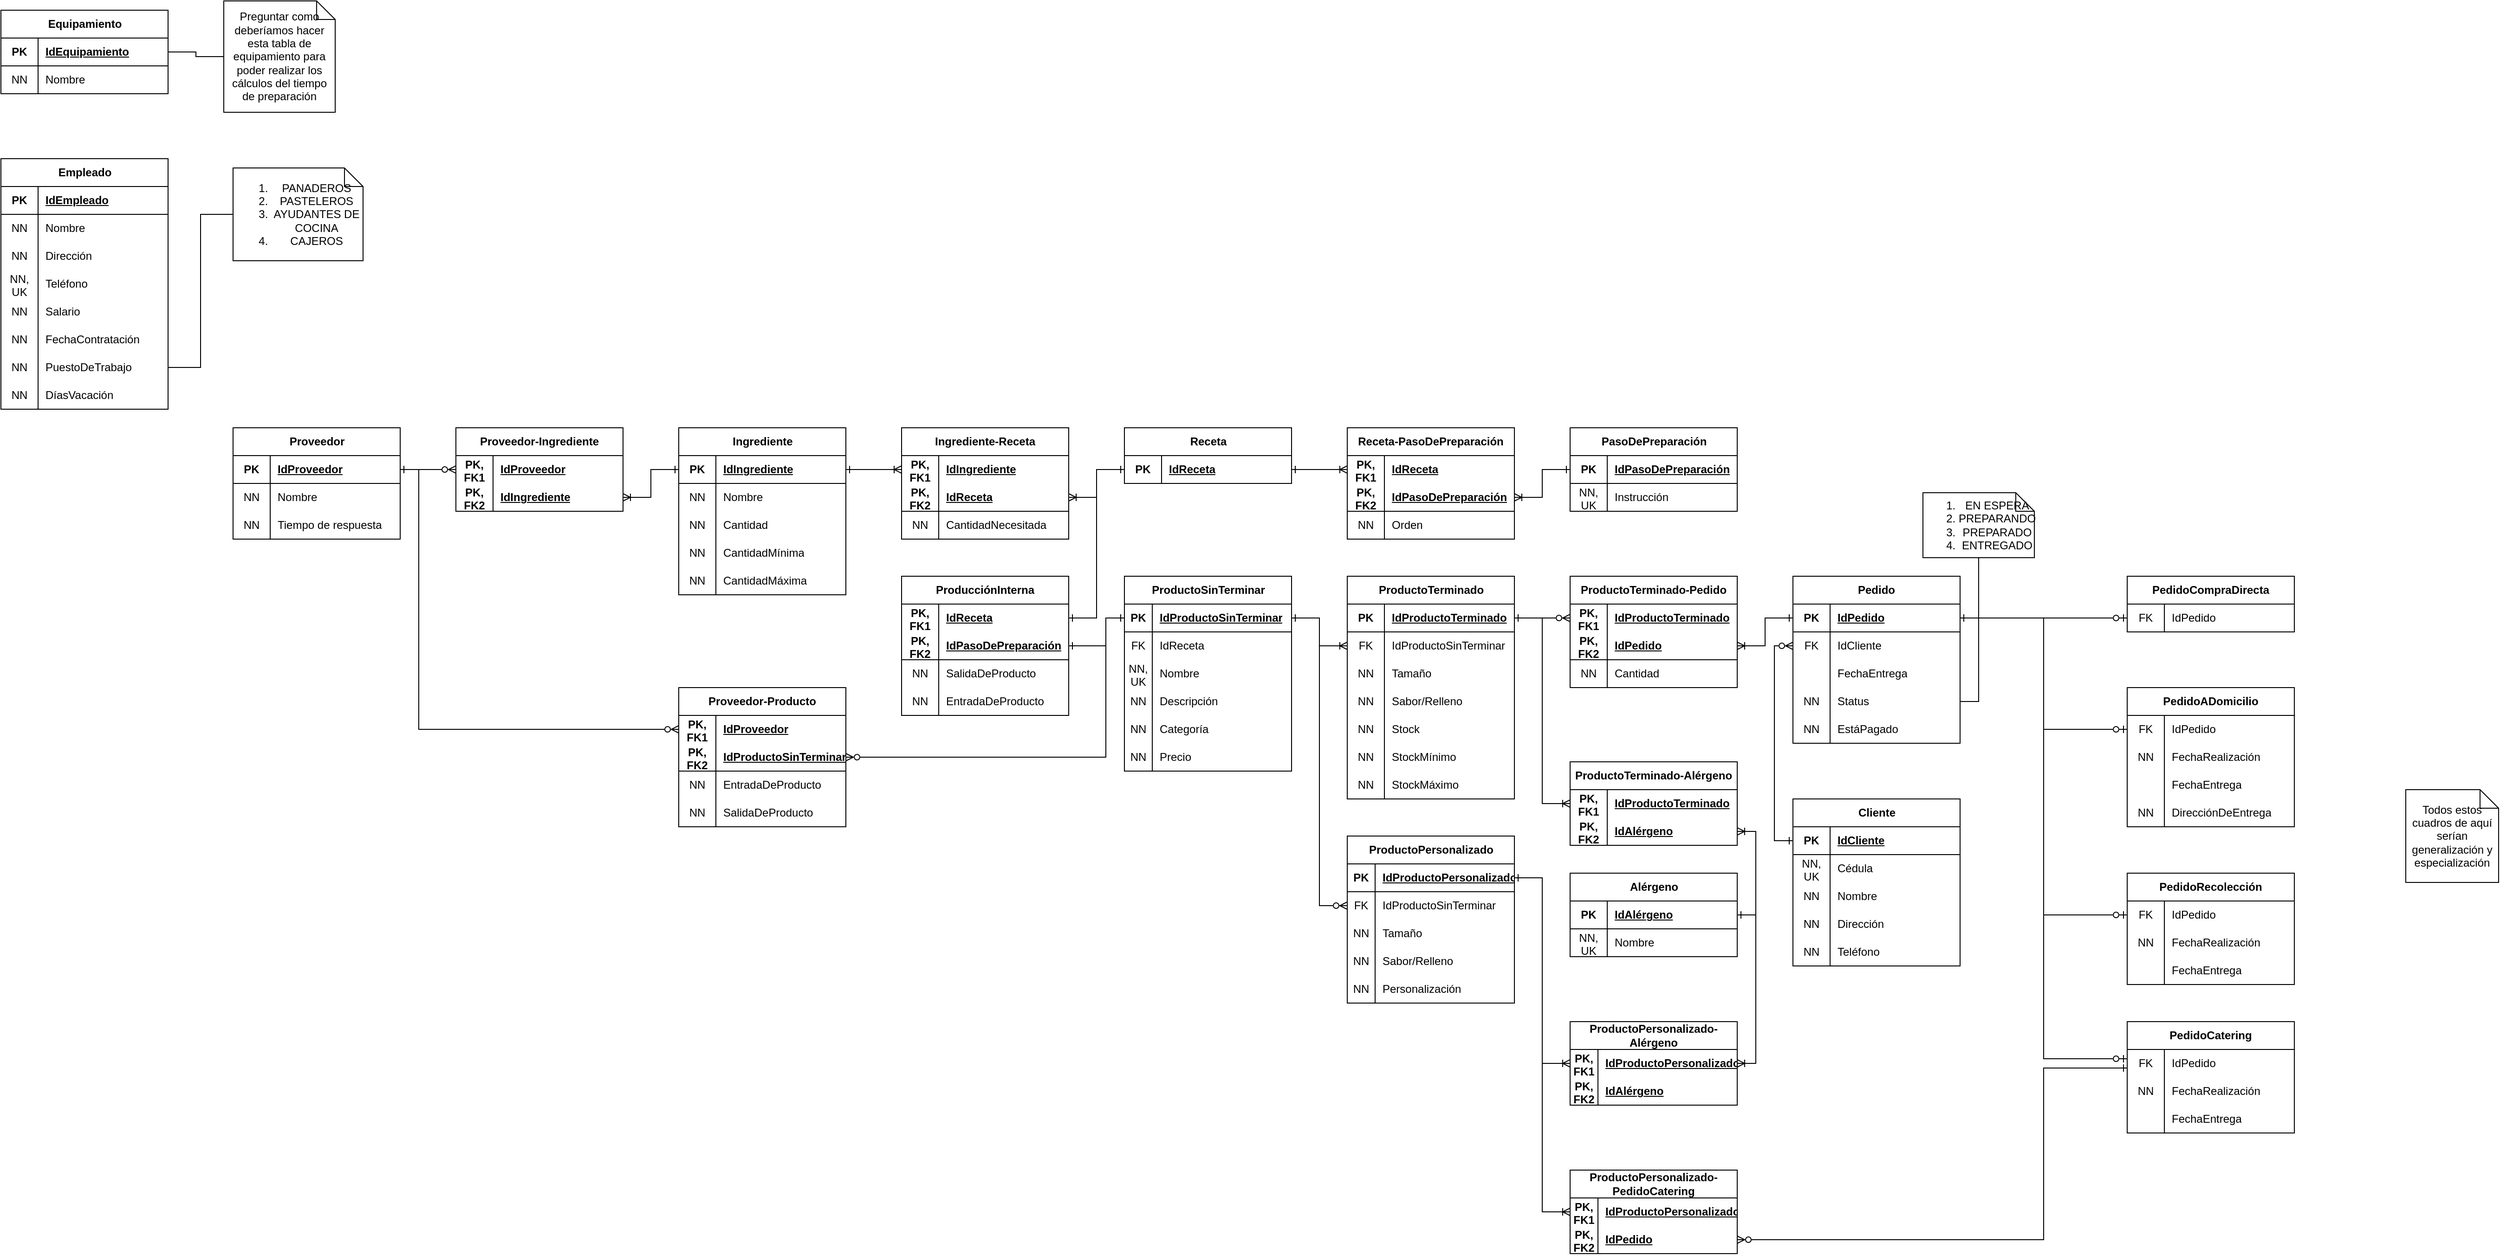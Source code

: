 <mxfile version="21.5.0" type="github">
  <diagram name="Diagrama Entidad Relación" id="2s1LK0q5bHPg-EQof48Q">
    <mxGraphModel dx="1056" dy="1230" grid="1" gridSize="10" guides="1" tooltips="1" connect="1" arrows="1" fold="1" page="0" pageScale="1" pageWidth="850" pageHeight="1100" math="0" shadow="0">
      <root>
        <mxCell id="0" />
        <mxCell id="1" parent="0" />
        <mxCell id="Mz68NqvKYaWcju-Jc9Kb-1" value="Empleado" style="shape=table;startSize=30;container=1;collapsible=1;childLayout=tableLayout;fixedRows=1;rowLines=0;fontStyle=1;align=center;resizeLast=1;html=1;" parent="1" vertex="1">
          <mxGeometry x="-290" y="-410" width="180" height="270" as="geometry" />
        </mxCell>
        <mxCell id="Mz68NqvKYaWcju-Jc9Kb-2" value="" style="shape=tableRow;horizontal=0;startSize=0;swimlaneHead=0;swimlaneBody=0;fillColor=none;collapsible=0;dropTarget=0;points=[[0,0.5],[1,0.5]];portConstraint=eastwest;top=0;left=0;right=0;bottom=1;" parent="Mz68NqvKYaWcju-Jc9Kb-1" vertex="1">
          <mxGeometry y="30" width="180" height="30" as="geometry" />
        </mxCell>
        <mxCell id="Mz68NqvKYaWcju-Jc9Kb-3" value="PK" style="shape=partialRectangle;connectable=0;fillColor=none;top=0;left=0;bottom=0;right=0;fontStyle=1;overflow=hidden;whiteSpace=wrap;html=1;" parent="Mz68NqvKYaWcju-Jc9Kb-2" vertex="1">
          <mxGeometry width="40" height="30" as="geometry">
            <mxRectangle width="40" height="30" as="alternateBounds" />
          </mxGeometry>
        </mxCell>
        <mxCell id="Mz68NqvKYaWcju-Jc9Kb-4" value="IdEmpleado" style="shape=partialRectangle;connectable=0;fillColor=none;top=0;left=0;bottom=0;right=0;align=left;spacingLeft=6;fontStyle=5;overflow=hidden;whiteSpace=wrap;html=1;" parent="Mz68NqvKYaWcju-Jc9Kb-2" vertex="1">
          <mxGeometry x="40" width="140" height="30" as="geometry">
            <mxRectangle width="140" height="30" as="alternateBounds" />
          </mxGeometry>
        </mxCell>
        <mxCell id="Mz68NqvKYaWcju-Jc9Kb-5" value="" style="shape=tableRow;horizontal=0;startSize=0;swimlaneHead=0;swimlaneBody=0;fillColor=none;collapsible=0;dropTarget=0;points=[[0,0.5],[1,0.5]];portConstraint=eastwest;top=0;left=0;right=0;bottom=0;" parent="Mz68NqvKYaWcju-Jc9Kb-1" vertex="1">
          <mxGeometry y="60" width="180" height="30" as="geometry" />
        </mxCell>
        <mxCell id="Mz68NqvKYaWcju-Jc9Kb-6" value="NN" style="shape=partialRectangle;connectable=0;fillColor=none;top=0;left=0;bottom=0;right=0;editable=1;overflow=hidden;whiteSpace=wrap;html=1;" parent="Mz68NqvKYaWcju-Jc9Kb-5" vertex="1">
          <mxGeometry width="40" height="30" as="geometry">
            <mxRectangle width="40" height="30" as="alternateBounds" />
          </mxGeometry>
        </mxCell>
        <mxCell id="Mz68NqvKYaWcju-Jc9Kb-7" value="Nombre" style="shape=partialRectangle;connectable=0;fillColor=none;top=0;left=0;bottom=0;right=0;align=left;spacingLeft=6;overflow=hidden;whiteSpace=wrap;html=1;" parent="Mz68NqvKYaWcju-Jc9Kb-5" vertex="1">
          <mxGeometry x="40" width="140" height="30" as="geometry">
            <mxRectangle width="140" height="30" as="alternateBounds" />
          </mxGeometry>
        </mxCell>
        <mxCell id="Mz68NqvKYaWcju-Jc9Kb-8" value="" style="shape=tableRow;horizontal=0;startSize=0;swimlaneHead=0;swimlaneBody=0;fillColor=none;collapsible=0;dropTarget=0;points=[[0,0.5],[1,0.5]];portConstraint=eastwest;top=0;left=0;right=0;bottom=0;" parent="Mz68NqvKYaWcju-Jc9Kb-1" vertex="1">
          <mxGeometry y="90" width="180" height="30" as="geometry" />
        </mxCell>
        <mxCell id="Mz68NqvKYaWcju-Jc9Kb-9" value="NN" style="shape=partialRectangle;connectable=0;fillColor=none;top=0;left=0;bottom=0;right=0;editable=1;overflow=hidden;whiteSpace=wrap;html=1;" parent="Mz68NqvKYaWcju-Jc9Kb-8" vertex="1">
          <mxGeometry width="40" height="30" as="geometry">
            <mxRectangle width="40" height="30" as="alternateBounds" />
          </mxGeometry>
        </mxCell>
        <mxCell id="Mz68NqvKYaWcju-Jc9Kb-10" value="Dirección" style="shape=partialRectangle;connectable=0;fillColor=none;top=0;left=0;bottom=0;right=0;align=left;spacingLeft=6;overflow=hidden;whiteSpace=wrap;html=1;" parent="Mz68NqvKYaWcju-Jc9Kb-8" vertex="1">
          <mxGeometry x="40" width="140" height="30" as="geometry">
            <mxRectangle width="140" height="30" as="alternateBounds" />
          </mxGeometry>
        </mxCell>
        <mxCell id="Mz68NqvKYaWcju-Jc9Kb-11" value="" style="shape=tableRow;horizontal=0;startSize=0;swimlaneHead=0;swimlaneBody=0;fillColor=none;collapsible=0;dropTarget=0;points=[[0,0.5],[1,0.5]];portConstraint=eastwest;top=0;left=0;right=0;bottom=0;" parent="Mz68NqvKYaWcju-Jc9Kb-1" vertex="1">
          <mxGeometry y="120" width="180" height="30" as="geometry" />
        </mxCell>
        <mxCell id="Mz68NqvKYaWcju-Jc9Kb-12" value="NN,&lt;br&gt;UK" style="shape=partialRectangle;connectable=0;fillColor=none;top=0;left=0;bottom=0;right=0;editable=1;overflow=hidden;whiteSpace=wrap;html=1;" parent="Mz68NqvKYaWcju-Jc9Kb-11" vertex="1">
          <mxGeometry width="40" height="30" as="geometry">
            <mxRectangle width="40" height="30" as="alternateBounds" />
          </mxGeometry>
        </mxCell>
        <mxCell id="Mz68NqvKYaWcju-Jc9Kb-13" value="Teléfono" style="shape=partialRectangle;connectable=0;fillColor=none;top=0;left=0;bottom=0;right=0;align=left;spacingLeft=6;overflow=hidden;whiteSpace=wrap;html=1;" parent="Mz68NqvKYaWcju-Jc9Kb-11" vertex="1">
          <mxGeometry x="40" width="140" height="30" as="geometry">
            <mxRectangle width="140" height="30" as="alternateBounds" />
          </mxGeometry>
        </mxCell>
        <mxCell id="Mz68NqvKYaWcju-Jc9Kb-14" value="" style="shape=tableRow;horizontal=0;startSize=0;swimlaneHead=0;swimlaneBody=0;fillColor=none;collapsible=0;dropTarget=0;points=[[0,0.5],[1,0.5]];portConstraint=eastwest;top=0;left=0;right=0;bottom=0;" parent="Mz68NqvKYaWcju-Jc9Kb-1" vertex="1">
          <mxGeometry y="150" width="180" height="30" as="geometry" />
        </mxCell>
        <mxCell id="Mz68NqvKYaWcju-Jc9Kb-15" value="NN" style="shape=partialRectangle;connectable=0;fillColor=none;top=0;left=0;bottom=0;right=0;editable=1;overflow=hidden;whiteSpace=wrap;html=1;" parent="Mz68NqvKYaWcju-Jc9Kb-14" vertex="1">
          <mxGeometry width="40" height="30" as="geometry">
            <mxRectangle width="40" height="30" as="alternateBounds" />
          </mxGeometry>
        </mxCell>
        <mxCell id="Mz68NqvKYaWcju-Jc9Kb-16" value="Salario" style="shape=partialRectangle;connectable=0;fillColor=none;top=0;left=0;bottom=0;right=0;align=left;spacingLeft=6;overflow=hidden;whiteSpace=wrap;html=1;" parent="Mz68NqvKYaWcju-Jc9Kb-14" vertex="1">
          <mxGeometry x="40" width="140" height="30" as="geometry">
            <mxRectangle width="140" height="30" as="alternateBounds" />
          </mxGeometry>
        </mxCell>
        <mxCell id="Mz68NqvKYaWcju-Jc9Kb-17" value="" style="shape=tableRow;horizontal=0;startSize=0;swimlaneHead=0;swimlaneBody=0;fillColor=none;collapsible=0;dropTarget=0;points=[[0,0.5],[1,0.5]];portConstraint=eastwest;top=0;left=0;right=0;bottom=0;" parent="Mz68NqvKYaWcju-Jc9Kb-1" vertex="1">
          <mxGeometry y="180" width="180" height="30" as="geometry" />
        </mxCell>
        <mxCell id="Mz68NqvKYaWcju-Jc9Kb-18" value="NN" style="shape=partialRectangle;connectable=0;fillColor=none;top=0;left=0;bottom=0;right=0;editable=1;overflow=hidden;whiteSpace=wrap;html=1;" parent="Mz68NqvKYaWcju-Jc9Kb-17" vertex="1">
          <mxGeometry width="40" height="30" as="geometry">
            <mxRectangle width="40" height="30" as="alternateBounds" />
          </mxGeometry>
        </mxCell>
        <mxCell id="Mz68NqvKYaWcju-Jc9Kb-19" value="FechaContratación" style="shape=partialRectangle;connectable=0;fillColor=none;top=0;left=0;bottom=0;right=0;align=left;spacingLeft=6;overflow=hidden;whiteSpace=wrap;html=1;" parent="Mz68NqvKYaWcju-Jc9Kb-17" vertex="1">
          <mxGeometry x="40" width="140" height="30" as="geometry">
            <mxRectangle width="140" height="30" as="alternateBounds" />
          </mxGeometry>
        </mxCell>
        <mxCell id="Mz68NqvKYaWcju-Jc9Kb-20" value="" style="shape=tableRow;horizontal=0;startSize=0;swimlaneHead=0;swimlaneBody=0;fillColor=none;collapsible=0;dropTarget=0;points=[[0,0.5],[1,0.5]];portConstraint=eastwest;top=0;left=0;right=0;bottom=0;" parent="Mz68NqvKYaWcju-Jc9Kb-1" vertex="1">
          <mxGeometry y="210" width="180" height="30" as="geometry" />
        </mxCell>
        <mxCell id="Mz68NqvKYaWcju-Jc9Kb-21" value="NN" style="shape=partialRectangle;connectable=0;fillColor=none;top=0;left=0;bottom=0;right=0;editable=1;overflow=hidden;whiteSpace=wrap;html=1;" parent="Mz68NqvKYaWcju-Jc9Kb-20" vertex="1">
          <mxGeometry width="40" height="30" as="geometry">
            <mxRectangle width="40" height="30" as="alternateBounds" />
          </mxGeometry>
        </mxCell>
        <mxCell id="Mz68NqvKYaWcju-Jc9Kb-22" value="PuestoDeTrabajo" style="shape=partialRectangle;connectable=0;fillColor=none;top=0;left=0;bottom=0;right=0;align=left;spacingLeft=6;overflow=hidden;whiteSpace=wrap;html=1;" parent="Mz68NqvKYaWcju-Jc9Kb-20" vertex="1">
          <mxGeometry x="40" width="140" height="30" as="geometry">
            <mxRectangle width="140" height="30" as="alternateBounds" />
          </mxGeometry>
        </mxCell>
        <mxCell id="Mz68NqvKYaWcju-Jc9Kb-23" value="" style="shape=tableRow;horizontal=0;startSize=0;swimlaneHead=0;swimlaneBody=0;fillColor=none;collapsible=0;dropTarget=0;points=[[0,0.5],[1,0.5]];portConstraint=eastwest;top=0;left=0;right=0;bottom=0;" parent="Mz68NqvKYaWcju-Jc9Kb-1" vertex="1">
          <mxGeometry y="240" width="180" height="30" as="geometry" />
        </mxCell>
        <mxCell id="Mz68NqvKYaWcju-Jc9Kb-24" value="NN" style="shape=partialRectangle;connectable=0;fillColor=none;top=0;left=0;bottom=0;right=0;editable=1;overflow=hidden;whiteSpace=wrap;html=1;" parent="Mz68NqvKYaWcju-Jc9Kb-23" vertex="1">
          <mxGeometry width="40" height="30" as="geometry">
            <mxRectangle width="40" height="30" as="alternateBounds" />
          </mxGeometry>
        </mxCell>
        <mxCell id="Mz68NqvKYaWcju-Jc9Kb-25" value="DíasVacación" style="shape=partialRectangle;connectable=0;fillColor=none;top=0;left=0;bottom=0;right=0;align=left;spacingLeft=6;overflow=hidden;whiteSpace=wrap;html=1;" parent="Mz68NqvKYaWcju-Jc9Kb-23" vertex="1">
          <mxGeometry x="40" width="140" height="30" as="geometry">
            <mxRectangle width="140" height="30" as="alternateBounds" />
          </mxGeometry>
        </mxCell>
        <mxCell id="Mz68NqvKYaWcju-Jc9Kb-29" value="Equipamiento" style="shape=table;startSize=30;container=1;collapsible=1;childLayout=tableLayout;fixedRows=1;rowLines=0;fontStyle=1;align=center;resizeLast=1;html=1;" parent="1" vertex="1">
          <mxGeometry x="-290" y="-570" width="180" height="90" as="geometry">
            <mxRectangle x="200" y="-120" width="120" height="30" as="alternateBounds" />
          </mxGeometry>
        </mxCell>
        <mxCell id="Mz68NqvKYaWcju-Jc9Kb-30" value="" style="shape=tableRow;horizontal=0;startSize=0;swimlaneHead=0;swimlaneBody=0;fillColor=none;collapsible=0;dropTarget=0;points=[[0,0.5],[1,0.5]];portConstraint=eastwest;top=0;left=0;right=0;bottom=1;" parent="Mz68NqvKYaWcju-Jc9Kb-29" vertex="1">
          <mxGeometry y="30" width="180" height="30" as="geometry" />
        </mxCell>
        <mxCell id="Mz68NqvKYaWcju-Jc9Kb-31" value="PK" style="shape=partialRectangle;connectable=0;fillColor=none;top=0;left=0;bottom=0;right=0;fontStyle=1;overflow=hidden;whiteSpace=wrap;html=1;" parent="Mz68NqvKYaWcju-Jc9Kb-30" vertex="1">
          <mxGeometry width="40" height="30" as="geometry">
            <mxRectangle width="40" height="30" as="alternateBounds" />
          </mxGeometry>
        </mxCell>
        <mxCell id="Mz68NqvKYaWcju-Jc9Kb-32" value="IdEquipamiento" style="shape=partialRectangle;connectable=0;fillColor=none;top=0;left=0;bottom=0;right=0;align=left;spacingLeft=6;fontStyle=5;overflow=hidden;whiteSpace=wrap;html=1;" parent="Mz68NqvKYaWcju-Jc9Kb-30" vertex="1">
          <mxGeometry x="40" width="140" height="30" as="geometry">
            <mxRectangle width="140" height="30" as="alternateBounds" />
          </mxGeometry>
        </mxCell>
        <mxCell id="Mz68NqvKYaWcju-Jc9Kb-33" value="" style="shape=tableRow;horizontal=0;startSize=0;swimlaneHead=0;swimlaneBody=0;fillColor=none;collapsible=0;dropTarget=0;points=[[0,0.5],[1,0.5]];portConstraint=eastwest;top=0;left=0;right=0;bottom=0;" parent="Mz68NqvKYaWcju-Jc9Kb-29" vertex="1">
          <mxGeometry y="60" width="180" height="30" as="geometry" />
        </mxCell>
        <mxCell id="Mz68NqvKYaWcju-Jc9Kb-34" value="NN" style="shape=partialRectangle;connectable=0;fillColor=none;top=0;left=0;bottom=0;right=0;editable=1;overflow=hidden;whiteSpace=wrap;html=1;" parent="Mz68NqvKYaWcju-Jc9Kb-33" vertex="1">
          <mxGeometry width="40" height="30" as="geometry">
            <mxRectangle width="40" height="30" as="alternateBounds" />
          </mxGeometry>
        </mxCell>
        <mxCell id="Mz68NqvKYaWcju-Jc9Kb-35" value="Nombre" style="shape=partialRectangle;connectable=0;fillColor=none;top=0;left=0;bottom=0;right=0;align=left;spacingLeft=6;overflow=hidden;whiteSpace=wrap;html=1;" parent="Mz68NqvKYaWcju-Jc9Kb-33" vertex="1">
          <mxGeometry x="40" width="140" height="30" as="geometry">
            <mxRectangle width="140" height="30" as="alternateBounds" />
          </mxGeometry>
        </mxCell>
        <mxCell id="Mz68NqvKYaWcju-Jc9Kb-54" value="Ingrediente" style="shape=table;startSize=30;container=1;collapsible=1;childLayout=tableLayout;fixedRows=1;rowLines=0;fontStyle=1;align=center;resizeLast=1;html=1;" parent="1" vertex="1">
          <mxGeometry x="440" y="-120" width="180" height="180" as="geometry">
            <mxRectangle x="440" y="-120" width="120" height="30" as="alternateBounds" />
          </mxGeometry>
        </mxCell>
        <mxCell id="Mz68NqvKYaWcju-Jc9Kb-55" value="" style="shape=tableRow;horizontal=0;startSize=0;swimlaneHead=0;swimlaneBody=0;fillColor=none;collapsible=0;dropTarget=0;points=[[0,0.5],[1,0.5]];portConstraint=eastwest;top=0;left=0;right=0;bottom=1;" parent="Mz68NqvKYaWcju-Jc9Kb-54" vertex="1">
          <mxGeometry y="30" width="180" height="30" as="geometry" />
        </mxCell>
        <mxCell id="Mz68NqvKYaWcju-Jc9Kb-56" value="PK" style="shape=partialRectangle;connectable=0;fillColor=none;top=0;left=0;bottom=0;right=0;fontStyle=1;overflow=hidden;whiteSpace=wrap;html=1;" parent="Mz68NqvKYaWcju-Jc9Kb-55" vertex="1">
          <mxGeometry width="40" height="30" as="geometry">
            <mxRectangle width="40" height="30" as="alternateBounds" />
          </mxGeometry>
        </mxCell>
        <mxCell id="Mz68NqvKYaWcju-Jc9Kb-57" value="IdIngrediente" style="shape=partialRectangle;connectable=0;fillColor=none;top=0;left=0;bottom=0;right=0;align=left;spacingLeft=6;fontStyle=5;overflow=hidden;whiteSpace=wrap;html=1;" parent="Mz68NqvKYaWcju-Jc9Kb-55" vertex="1">
          <mxGeometry x="40" width="140" height="30" as="geometry">
            <mxRectangle width="140" height="30" as="alternateBounds" />
          </mxGeometry>
        </mxCell>
        <mxCell id="Mz68NqvKYaWcju-Jc9Kb-58" value="" style="shape=tableRow;horizontal=0;startSize=0;swimlaneHead=0;swimlaneBody=0;fillColor=none;collapsible=0;dropTarget=0;points=[[0,0.5],[1,0.5]];portConstraint=eastwest;top=0;left=0;right=0;bottom=0;" parent="Mz68NqvKYaWcju-Jc9Kb-54" vertex="1">
          <mxGeometry y="60" width="180" height="30" as="geometry" />
        </mxCell>
        <mxCell id="Mz68NqvKYaWcju-Jc9Kb-59" value="NN" style="shape=partialRectangle;connectable=0;fillColor=none;top=0;left=0;bottom=0;right=0;editable=1;overflow=hidden;whiteSpace=wrap;html=1;" parent="Mz68NqvKYaWcju-Jc9Kb-58" vertex="1">
          <mxGeometry width="40" height="30" as="geometry">
            <mxRectangle width="40" height="30" as="alternateBounds" />
          </mxGeometry>
        </mxCell>
        <mxCell id="Mz68NqvKYaWcju-Jc9Kb-60" value="Nombre" style="shape=partialRectangle;connectable=0;fillColor=none;top=0;left=0;bottom=0;right=0;align=left;spacingLeft=6;overflow=hidden;whiteSpace=wrap;html=1;" parent="Mz68NqvKYaWcju-Jc9Kb-58" vertex="1">
          <mxGeometry x="40" width="140" height="30" as="geometry">
            <mxRectangle width="140" height="30" as="alternateBounds" />
          </mxGeometry>
        </mxCell>
        <mxCell id="eBXy_ZJf8sTSFyrAqE3S-1" value="" style="shape=tableRow;horizontal=0;startSize=0;swimlaneHead=0;swimlaneBody=0;fillColor=none;collapsible=0;dropTarget=0;points=[[0,0.5],[1,0.5]];portConstraint=eastwest;top=0;left=0;right=0;bottom=0;" parent="Mz68NqvKYaWcju-Jc9Kb-54" vertex="1">
          <mxGeometry y="90" width="180" height="30" as="geometry" />
        </mxCell>
        <mxCell id="eBXy_ZJf8sTSFyrAqE3S-2" value="NN" style="shape=partialRectangle;connectable=0;fillColor=none;top=0;left=0;bottom=0;right=0;editable=1;overflow=hidden;whiteSpace=wrap;html=1;" parent="eBXy_ZJf8sTSFyrAqE3S-1" vertex="1">
          <mxGeometry width="40" height="30" as="geometry">
            <mxRectangle width="40" height="30" as="alternateBounds" />
          </mxGeometry>
        </mxCell>
        <mxCell id="eBXy_ZJf8sTSFyrAqE3S-3" value="Cantidad" style="shape=partialRectangle;connectable=0;fillColor=none;top=0;left=0;bottom=0;right=0;align=left;spacingLeft=6;overflow=hidden;whiteSpace=wrap;html=1;" parent="eBXy_ZJf8sTSFyrAqE3S-1" vertex="1">
          <mxGeometry x="40" width="140" height="30" as="geometry">
            <mxRectangle width="140" height="30" as="alternateBounds" />
          </mxGeometry>
        </mxCell>
        <mxCell id="eBXy_ZJf8sTSFyrAqE3S-18" value="" style="shape=tableRow;horizontal=0;startSize=0;swimlaneHead=0;swimlaneBody=0;fillColor=none;collapsible=0;dropTarget=0;points=[[0,0.5],[1,0.5]];portConstraint=eastwest;top=0;left=0;right=0;bottom=0;" parent="Mz68NqvKYaWcju-Jc9Kb-54" vertex="1">
          <mxGeometry y="120" width="180" height="30" as="geometry" />
        </mxCell>
        <mxCell id="eBXy_ZJf8sTSFyrAqE3S-19" value="NN" style="shape=partialRectangle;connectable=0;fillColor=none;top=0;left=0;bottom=0;right=0;editable=1;overflow=hidden;whiteSpace=wrap;html=1;" parent="eBXy_ZJf8sTSFyrAqE3S-18" vertex="1">
          <mxGeometry width="40" height="30" as="geometry">
            <mxRectangle width="40" height="30" as="alternateBounds" />
          </mxGeometry>
        </mxCell>
        <mxCell id="eBXy_ZJf8sTSFyrAqE3S-20" value="CantidadMínima" style="shape=partialRectangle;connectable=0;fillColor=none;top=0;left=0;bottom=0;right=0;align=left;spacingLeft=6;overflow=hidden;whiteSpace=wrap;html=1;" parent="eBXy_ZJf8sTSFyrAqE3S-18" vertex="1">
          <mxGeometry x="40" width="140" height="30" as="geometry">
            <mxRectangle width="140" height="30" as="alternateBounds" />
          </mxGeometry>
        </mxCell>
        <mxCell id="eBXy_ZJf8sTSFyrAqE3S-4" value="" style="shape=tableRow;horizontal=0;startSize=0;swimlaneHead=0;swimlaneBody=0;fillColor=none;collapsible=0;dropTarget=0;points=[[0,0.5],[1,0.5]];portConstraint=eastwest;top=0;left=0;right=0;bottom=0;" parent="Mz68NqvKYaWcju-Jc9Kb-54" vertex="1">
          <mxGeometry y="150" width="180" height="30" as="geometry" />
        </mxCell>
        <mxCell id="eBXy_ZJf8sTSFyrAqE3S-5" value="NN" style="shape=partialRectangle;connectable=0;fillColor=none;top=0;left=0;bottom=0;right=0;editable=1;overflow=hidden;whiteSpace=wrap;html=1;" parent="eBXy_ZJf8sTSFyrAqE3S-4" vertex="1">
          <mxGeometry width="40" height="30" as="geometry">
            <mxRectangle width="40" height="30" as="alternateBounds" />
          </mxGeometry>
        </mxCell>
        <mxCell id="eBXy_ZJf8sTSFyrAqE3S-6" value="CantidadMáxima" style="shape=partialRectangle;connectable=0;fillColor=none;top=0;left=0;bottom=0;right=0;align=left;spacingLeft=6;overflow=hidden;whiteSpace=wrap;html=1;" parent="eBXy_ZJf8sTSFyrAqE3S-4" vertex="1">
          <mxGeometry x="40" width="140" height="30" as="geometry">
            <mxRectangle width="140" height="30" as="alternateBounds" />
          </mxGeometry>
        </mxCell>
        <mxCell id="Mz68NqvKYaWcju-Jc9Kb-64" value="Ingrediente-Receta" style="shape=table;startSize=30;container=1;collapsible=1;childLayout=tableLayout;fixedRows=1;rowLines=0;fontStyle=1;align=center;resizeLast=1;html=1;whiteSpace=wrap;" parent="1" vertex="1">
          <mxGeometry x="680" y="-120" width="180" height="120" as="geometry" />
        </mxCell>
        <mxCell id="Mz68NqvKYaWcju-Jc9Kb-65" value="" style="shape=tableRow;horizontal=0;startSize=0;swimlaneHead=0;swimlaneBody=0;fillColor=none;collapsible=0;dropTarget=0;points=[[0,0.5],[1,0.5]];portConstraint=eastwest;top=0;left=0;right=0;bottom=0;html=1;" parent="Mz68NqvKYaWcju-Jc9Kb-64" vertex="1">
          <mxGeometry y="30" width="180" height="30" as="geometry" />
        </mxCell>
        <mxCell id="Mz68NqvKYaWcju-Jc9Kb-66" value="PK,&lt;br&gt;FK1" style="shape=partialRectangle;connectable=0;fillColor=none;top=0;left=0;bottom=0;right=0;fontStyle=1;overflow=hidden;html=1;whiteSpace=wrap;" parent="Mz68NqvKYaWcju-Jc9Kb-65" vertex="1">
          <mxGeometry width="40" height="30" as="geometry">
            <mxRectangle width="40" height="30" as="alternateBounds" />
          </mxGeometry>
        </mxCell>
        <mxCell id="Mz68NqvKYaWcju-Jc9Kb-67" value="IdIngrediente" style="shape=partialRectangle;connectable=0;fillColor=none;top=0;left=0;bottom=0;right=0;align=left;spacingLeft=6;fontStyle=5;overflow=hidden;html=1;whiteSpace=wrap;" parent="Mz68NqvKYaWcju-Jc9Kb-65" vertex="1">
          <mxGeometry x="40" width="140" height="30" as="geometry">
            <mxRectangle width="140" height="30" as="alternateBounds" />
          </mxGeometry>
        </mxCell>
        <mxCell id="Mz68NqvKYaWcju-Jc9Kb-68" value="" style="shape=tableRow;horizontal=0;startSize=0;swimlaneHead=0;swimlaneBody=0;fillColor=none;collapsible=0;dropTarget=0;points=[[0,0.5],[1,0.5]];portConstraint=eastwest;top=0;left=0;right=0;bottom=1;html=1;" parent="Mz68NqvKYaWcju-Jc9Kb-64" vertex="1">
          <mxGeometry y="60" width="180" height="30" as="geometry" />
        </mxCell>
        <mxCell id="Mz68NqvKYaWcju-Jc9Kb-69" value="PK,&lt;br&gt;FK2" style="shape=partialRectangle;connectable=0;fillColor=none;top=0;left=0;bottom=0;right=0;fontStyle=1;overflow=hidden;html=1;whiteSpace=wrap;" parent="Mz68NqvKYaWcju-Jc9Kb-68" vertex="1">
          <mxGeometry width="40" height="30" as="geometry">
            <mxRectangle width="40" height="30" as="alternateBounds" />
          </mxGeometry>
        </mxCell>
        <mxCell id="Mz68NqvKYaWcju-Jc9Kb-70" value="IdReceta" style="shape=partialRectangle;connectable=0;fillColor=none;top=0;left=0;bottom=0;right=0;align=left;spacingLeft=6;fontStyle=5;overflow=hidden;html=1;whiteSpace=wrap;" parent="Mz68NqvKYaWcju-Jc9Kb-68" vertex="1">
          <mxGeometry x="40" width="140" height="30" as="geometry">
            <mxRectangle width="140" height="30" as="alternateBounds" />
          </mxGeometry>
        </mxCell>
        <mxCell id="Mz68NqvKYaWcju-Jc9Kb-71" value="" style="shape=tableRow;horizontal=0;startSize=0;swimlaneHead=0;swimlaneBody=0;fillColor=none;collapsible=0;dropTarget=0;points=[[0,0.5],[1,0.5]];portConstraint=eastwest;top=0;left=0;right=0;bottom=0;html=1;" parent="Mz68NqvKYaWcju-Jc9Kb-64" vertex="1">
          <mxGeometry y="90" width="180" height="30" as="geometry" />
        </mxCell>
        <mxCell id="Mz68NqvKYaWcju-Jc9Kb-72" value="NN" style="shape=partialRectangle;connectable=0;fillColor=none;top=0;left=0;bottom=0;right=0;editable=1;overflow=hidden;html=1;whiteSpace=wrap;" parent="Mz68NqvKYaWcju-Jc9Kb-71" vertex="1">
          <mxGeometry width="40" height="30" as="geometry">
            <mxRectangle width="40" height="30" as="alternateBounds" />
          </mxGeometry>
        </mxCell>
        <mxCell id="Mz68NqvKYaWcju-Jc9Kb-73" value="CantidadNecesitada" style="shape=partialRectangle;connectable=0;fillColor=none;top=0;left=0;bottom=0;right=0;align=left;spacingLeft=6;overflow=hidden;html=1;whiteSpace=wrap;" parent="Mz68NqvKYaWcju-Jc9Kb-71" vertex="1">
          <mxGeometry x="40" width="140" height="30" as="geometry">
            <mxRectangle width="140" height="30" as="alternateBounds" />
          </mxGeometry>
        </mxCell>
        <mxCell id="Mz68NqvKYaWcju-Jc9Kb-77" value="Receta" style="shape=table;startSize=30;container=1;collapsible=1;childLayout=tableLayout;fixedRows=1;rowLines=0;fontStyle=1;align=center;resizeLast=1;html=1;" parent="1" vertex="1">
          <mxGeometry x="920" y="-120" width="180" height="60" as="geometry">
            <mxRectangle x="200" y="-120" width="120" height="30" as="alternateBounds" />
          </mxGeometry>
        </mxCell>
        <mxCell id="Mz68NqvKYaWcju-Jc9Kb-78" value="" style="shape=tableRow;horizontal=0;startSize=0;swimlaneHead=0;swimlaneBody=0;fillColor=none;collapsible=0;dropTarget=0;points=[[0,0.5],[1,0.5]];portConstraint=eastwest;top=0;left=0;right=0;bottom=1;" parent="Mz68NqvKYaWcju-Jc9Kb-77" vertex="1">
          <mxGeometry y="30" width="180" height="30" as="geometry" />
        </mxCell>
        <mxCell id="Mz68NqvKYaWcju-Jc9Kb-79" value="PK" style="shape=partialRectangle;connectable=0;fillColor=none;top=0;left=0;bottom=0;right=0;fontStyle=1;overflow=hidden;whiteSpace=wrap;html=1;" parent="Mz68NqvKYaWcju-Jc9Kb-78" vertex="1">
          <mxGeometry width="40" height="30" as="geometry">
            <mxRectangle width="40" height="30" as="alternateBounds" />
          </mxGeometry>
        </mxCell>
        <mxCell id="Mz68NqvKYaWcju-Jc9Kb-80" value="IdReceta" style="shape=partialRectangle;connectable=0;fillColor=none;top=0;left=0;bottom=0;right=0;align=left;spacingLeft=6;fontStyle=5;overflow=hidden;whiteSpace=wrap;html=1;" parent="Mz68NqvKYaWcju-Jc9Kb-78" vertex="1">
          <mxGeometry x="40" width="140" height="30" as="geometry">
            <mxRectangle width="140" height="30" as="alternateBounds" />
          </mxGeometry>
        </mxCell>
        <mxCell id="Mz68NqvKYaWcju-Jc9Kb-90" style="edgeStyle=orthogonalEdgeStyle;rounded=0;orthogonalLoop=1;jettySize=auto;html=1;endArrow=ERoneToMany;endFill=0;startArrow=ERone;startFill=0;" parent="1" source="Mz68NqvKYaWcju-Jc9Kb-55" target="Mz68NqvKYaWcju-Jc9Kb-65" edge="1">
          <mxGeometry relative="1" as="geometry" />
        </mxCell>
        <mxCell id="Mz68NqvKYaWcju-Jc9Kb-91" style="edgeStyle=orthogonalEdgeStyle;rounded=0;orthogonalLoop=1;jettySize=auto;html=1;endArrow=ERoneToMany;endFill=0;startArrow=ERone;startFill=0;" parent="1" source="Mz68NqvKYaWcju-Jc9Kb-78" target="Mz68NqvKYaWcju-Jc9Kb-68" edge="1">
          <mxGeometry relative="1" as="geometry" />
        </mxCell>
        <mxCell id="Mz68NqvKYaWcju-Jc9Kb-94" value="Receta-PasoDePreparación" style="shape=table;startSize=30;container=1;collapsible=1;childLayout=tableLayout;fixedRows=1;rowLines=0;fontStyle=1;align=center;resizeLast=1;html=1;whiteSpace=wrap;" parent="1" vertex="1">
          <mxGeometry x="1160" y="-120" width="180" height="120" as="geometry" />
        </mxCell>
        <mxCell id="Mz68NqvKYaWcju-Jc9Kb-95" value="" style="shape=tableRow;horizontal=0;startSize=0;swimlaneHead=0;swimlaneBody=0;fillColor=none;collapsible=0;dropTarget=0;points=[[0,0.5],[1,0.5]];portConstraint=eastwest;top=0;left=0;right=0;bottom=0;html=1;" parent="Mz68NqvKYaWcju-Jc9Kb-94" vertex="1">
          <mxGeometry y="30" width="180" height="30" as="geometry" />
        </mxCell>
        <mxCell id="Mz68NqvKYaWcju-Jc9Kb-96" value="PK,&lt;br&gt;FK1" style="shape=partialRectangle;connectable=0;fillColor=none;top=0;left=0;bottom=0;right=0;fontStyle=1;overflow=hidden;html=1;whiteSpace=wrap;" parent="Mz68NqvKYaWcju-Jc9Kb-95" vertex="1">
          <mxGeometry width="40" height="30" as="geometry">
            <mxRectangle width="40" height="30" as="alternateBounds" />
          </mxGeometry>
        </mxCell>
        <mxCell id="Mz68NqvKYaWcju-Jc9Kb-97" value="IdReceta" style="shape=partialRectangle;connectable=0;fillColor=none;top=0;left=0;bottom=0;right=0;align=left;spacingLeft=6;fontStyle=5;overflow=hidden;html=1;whiteSpace=wrap;" parent="Mz68NqvKYaWcju-Jc9Kb-95" vertex="1">
          <mxGeometry x="40" width="140" height="30" as="geometry">
            <mxRectangle width="140" height="30" as="alternateBounds" />
          </mxGeometry>
        </mxCell>
        <mxCell id="Mz68NqvKYaWcju-Jc9Kb-98" value="" style="shape=tableRow;horizontal=0;startSize=0;swimlaneHead=0;swimlaneBody=0;fillColor=none;collapsible=0;dropTarget=0;points=[[0,0.5],[1,0.5]];portConstraint=eastwest;top=0;left=0;right=0;bottom=1;html=1;" parent="Mz68NqvKYaWcju-Jc9Kb-94" vertex="1">
          <mxGeometry y="60" width="180" height="30" as="geometry" />
        </mxCell>
        <mxCell id="Mz68NqvKYaWcju-Jc9Kb-99" value="PK,&lt;br&gt;FK2" style="shape=partialRectangle;connectable=0;fillColor=none;top=0;left=0;bottom=0;right=0;fontStyle=1;overflow=hidden;html=1;whiteSpace=wrap;" parent="Mz68NqvKYaWcju-Jc9Kb-98" vertex="1">
          <mxGeometry width="40" height="30" as="geometry">
            <mxRectangle width="40" height="30" as="alternateBounds" />
          </mxGeometry>
        </mxCell>
        <mxCell id="Mz68NqvKYaWcju-Jc9Kb-100" value="IdPasoDePreparación" style="shape=partialRectangle;connectable=0;fillColor=none;top=0;left=0;bottom=0;right=0;align=left;spacingLeft=6;fontStyle=5;overflow=hidden;html=1;whiteSpace=wrap;" parent="Mz68NqvKYaWcju-Jc9Kb-98" vertex="1">
          <mxGeometry x="40" width="140" height="30" as="geometry">
            <mxRectangle width="140" height="30" as="alternateBounds" />
          </mxGeometry>
        </mxCell>
        <mxCell id="Mz68NqvKYaWcju-Jc9Kb-101" value="" style="shape=tableRow;horizontal=0;startSize=0;swimlaneHead=0;swimlaneBody=0;fillColor=none;collapsible=0;dropTarget=0;points=[[0,0.5],[1,0.5]];portConstraint=eastwest;top=0;left=0;right=0;bottom=0;html=1;" parent="Mz68NqvKYaWcju-Jc9Kb-94" vertex="1">
          <mxGeometry y="90" width="180" height="30" as="geometry" />
        </mxCell>
        <mxCell id="Mz68NqvKYaWcju-Jc9Kb-102" value="NN" style="shape=partialRectangle;connectable=0;fillColor=none;top=0;left=0;bottom=0;right=0;editable=1;overflow=hidden;html=1;whiteSpace=wrap;" parent="Mz68NqvKYaWcju-Jc9Kb-101" vertex="1">
          <mxGeometry width="40" height="30" as="geometry">
            <mxRectangle width="40" height="30" as="alternateBounds" />
          </mxGeometry>
        </mxCell>
        <mxCell id="Mz68NqvKYaWcju-Jc9Kb-103" value="Orden" style="shape=partialRectangle;connectable=0;fillColor=none;top=0;left=0;bottom=0;right=0;align=left;spacingLeft=6;overflow=hidden;html=1;whiteSpace=wrap;" parent="Mz68NqvKYaWcju-Jc9Kb-101" vertex="1">
          <mxGeometry x="40" width="140" height="30" as="geometry">
            <mxRectangle width="140" height="30" as="alternateBounds" />
          </mxGeometry>
        </mxCell>
        <mxCell id="Mz68NqvKYaWcju-Jc9Kb-104" value="PasoDePreparación" style="shape=table;startSize=30;container=1;collapsible=1;childLayout=tableLayout;fixedRows=1;rowLines=0;fontStyle=1;align=center;resizeLast=1;html=1;" parent="1" vertex="1">
          <mxGeometry x="1400" y="-120" width="180" height="90" as="geometry">
            <mxRectangle x="200" y="-120" width="120" height="30" as="alternateBounds" />
          </mxGeometry>
        </mxCell>
        <mxCell id="Mz68NqvKYaWcju-Jc9Kb-105" value="" style="shape=tableRow;horizontal=0;startSize=0;swimlaneHead=0;swimlaneBody=0;fillColor=none;collapsible=0;dropTarget=0;points=[[0,0.5],[1,0.5]];portConstraint=eastwest;top=0;left=0;right=0;bottom=1;" parent="Mz68NqvKYaWcju-Jc9Kb-104" vertex="1">
          <mxGeometry y="30" width="180" height="30" as="geometry" />
        </mxCell>
        <mxCell id="Mz68NqvKYaWcju-Jc9Kb-106" value="PK" style="shape=partialRectangle;connectable=0;fillColor=none;top=0;left=0;bottom=0;right=0;fontStyle=1;overflow=hidden;whiteSpace=wrap;html=1;" parent="Mz68NqvKYaWcju-Jc9Kb-105" vertex="1">
          <mxGeometry width="40" height="30" as="geometry">
            <mxRectangle width="40" height="30" as="alternateBounds" />
          </mxGeometry>
        </mxCell>
        <mxCell id="Mz68NqvKYaWcju-Jc9Kb-107" value="IdPasoDePreparación" style="shape=partialRectangle;connectable=0;fillColor=none;top=0;left=0;bottom=0;right=0;align=left;spacingLeft=6;fontStyle=5;overflow=hidden;whiteSpace=wrap;html=1;" parent="Mz68NqvKYaWcju-Jc9Kb-105" vertex="1">
          <mxGeometry x="40" width="140" height="30" as="geometry">
            <mxRectangle width="140" height="30" as="alternateBounds" />
          </mxGeometry>
        </mxCell>
        <mxCell id="Mz68NqvKYaWcju-Jc9Kb-111" value="" style="shape=tableRow;horizontal=0;startSize=0;swimlaneHead=0;swimlaneBody=0;fillColor=none;collapsible=0;dropTarget=0;points=[[0,0.5],[1,0.5]];portConstraint=eastwest;top=0;left=0;right=0;bottom=0;" parent="Mz68NqvKYaWcju-Jc9Kb-104" vertex="1">
          <mxGeometry y="60" width="180" height="30" as="geometry" />
        </mxCell>
        <mxCell id="Mz68NqvKYaWcju-Jc9Kb-112" value="NN,&lt;br&gt;UK" style="shape=partialRectangle;connectable=0;fillColor=none;top=0;left=0;bottom=0;right=0;editable=1;overflow=hidden;whiteSpace=wrap;html=1;" parent="Mz68NqvKYaWcju-Jc9Kb-111" vertex="1">
          <mxGeometry width="40" height="30" as="geometry">
            <mxRectangle width="40" height="30" as="alternateBounds" />
          </mxGeometry>
        </mxCell>
        <mxCell id="Mz68NqvKYaWcju-Jc9Kb-113" value="Instrucción" style="shape=partialRectangle;connectable=0;fillColor=none;top=0;left=0;bottom=0;right=0;align=left;spacingLeft=6;overflow=hidden;whiteSpace=wrap;html=1;" parent="Mz68NqvKYaWcju-Jc9Kb-111" vertex="1">
          <mxGeometry x="40" width="140" height="30" as="geometry">
            <mxRectangle width="140" height="30" as="alternateBounds" />
          </mxGeometry>
        </mxCell>
        <mxCell id="Mz68NqvKYaWcju-Jc9Kb-114" style="edgeStyle=orthogonalEdgeStyle;rounded=0;orthogonalLoop=1;jettySize=auto;html=1;endArrow=ERoneToMany;endFill=0;startArrow=ERone;startFill=0;" parent="1" source="Mz68NqvKYaWcju-Jc9Kb-105" target="Mz68NqvKYaWcju-Jc9Kb-98" edge="1">
          <mxGeometry relative="1" as="geometry" />
        </mxCell>
        <mxCell id="Mz68NqvKYaWcju-Jc9Kb-115" style="edgeStyle=orthogonalEdgeStyle;rounded=0;orthogonalLoop=1;jettySize=auto;html=1;endArrow=ERoneToMany;endFill=0;startArrow=ERone;startFill=0;" parent="1" source="Mz68NqvKYaWcju-Jc9Kb-78" target="Mz68NqvKYaWcju-Jc9Kb-95" edge="1">
          <mxGeometry relative="1" as="geometry" />
        </mxCell>
        <mxCell id="Mz68NqvKYaWcju-Jc9Kb-116" value="Proveedor" style="shape=table;startSize=30;container=1;collapsible=1;childLayout=tableLayout;fixedRows=1;rowLines=0;fontStyle=1;align=center;resizeLast=1;html=1;" parent="1" vertex="1">
          <mxGeometry x="-40" y="-120" width="180" height="120" as="geometry">
            <mxRectangle x="200" y="-120" width="120" height="30" as="alternateBounds" />
          </mxGeometry>
        </mxCell>
        <mxCell id="Mz68NqvKYaWcju-Jc9Kb-117" value="" style="shape=tableRow;horizontal=0;startSize=0;swimlaneHead=0;swimlaneBody=0;fillColor=none;collapsible=0;dropTarget=0;points=[[0,0.5],[1,0.5]];portConstraint=eastwest;top=0;left=0;right=0;bottom=1;" parent="Mz68NqvKYaWcju-Jc9Kb-116" vertex="1">
          <mxGeometry y="30" width="180" height="30" as="geometry" />
        </mxCell>
        <mxCell id="Mz68NqvKYaWcju-Jc9Kb-118" value="PK" style="shape=partialRectangle;connectable=0;fillColor=none;top=0;left=0;bottom=0;right=0;fontStyle=1;overflow=hidden;whiteSpace=wrap;html=1;" parent="Mz68NqvKYaWcju-Jc9Kb-117" vertex="1">
          <mxGeometry width="40" height="30" as="geometry">
            <mxRectangle width="40" height="30" as="alternateBounds" />
          </mxGeometry>
        </mxCell>
        <mxCell id="Mz68NqvKYaWcju-Jc9Kb-119" value="IdProveedor" style="shape=partialRectangle;connectable=0;fillColor=none;top=0;left=0;bottom=0;right=0;align=left;spacingLeft=6;fontStyle=5;overflow=hidden;whiteSpace=wrap;html=1;" parent="Mz68NqvKYaWcju-Jc9Kb-117" vertex="1">
          <mxGeometry x="40" width="140" height="30" as="geometry">
            <mxRectangle width="140" height="30" as="alternateBounds" />
          </mxGeometry>
        </mxCell>
        <mxCell id="Mz68NqvKYaWcju-Jc9Kb-120" value="" style="shape=tableRow;horizontal=0;startSize=0;swimlaneHead=0;swimlaneBody=0;fillColor=none;collapsible=0;dropTarget=0;points=[[0,0.5],[1,0.5]];portConstraint=eastwest;top=0;left=0;right=0;bottom=0;" parent="Mz68NqvKYaWcju-Jc9Kb-116" vertex="1">
          <mxGeometry y="60" width="180" height="30" as="geometry" />
        </mxCell>
        <mxCell id="Mz68NqvKYaWcju-Jc9Kb-121" value="NN" style="shape=partialRectangle;connectable=0;fillColor=none;top=0;left=0;bottom=0;right=0;editable=1;overflow=hidden;whiteSpace=wrap;html=1;" parent="Mz68NqvKYaWcju-Jc9Kb-120" vertex="1">
          <mxGeometry width="40" height="30" as="geometry">
            <mxRectangle width="40" height="30" as="alternateBounds" />
          </mxGeometry>
        </mxCell>
        <mxCell id="Mz68NqvKYaWcju-Jc9Kb-122" value="Nombre" style="shape=partialRectangle;connectable=0;fillColor=none;top=0;left=0;bottom=0;right=0;align=left;spacingLeft=6;overflow=hidden;whiteSpace=wrap;html=1;" parent="Mz68NqvKYaWcju-Jc9Kb-120" vertex="1">
          <mxGeometry x="40" width="140" height="30" as="geometry">
            <mxRectangle width="140" height="30" as="alternateBounds" />
          </mxGeometry>
        </mxCell>
        <mxCell id="Mz68NqvKYaWcju-Jc9Kb-139" value="" style="shape=tableRow;horizontal=0;startSize=0;swimlaneHead=0;swimlaneBody=0;fillColor=none;collapsible=0;dropTarget=0;points=[[0,0.5],[1,0.5]];portConstraint=eastwest;top=0;left=0;right=0;bottom=0;" parent="Mz68NqvKYaWcju-Jc9Kb-116" vertex="1">
          <mxGeometry y="90" width="180" height="30" as="geometry" />
        </mxCell>
        <mxCell id="Mz68NqvKYaWcju-Jc9Kb-140" value="NN" style="shape=partialRectangle;connectable=0;fillColor=none;top=0;left=0;bottom=0;right=0;editable=1;overflow=hidden;whiteSpace=wrap;html=1;" parent="Mz68NqvKYaWcju-Jc9Kb-139" vertex="1">
          <mxGeometry width="40" height="30" as="geometry">
            <mxRectangle width="40" height="30" as="alternateBounds" />
          </mxGeometry>
        </mxCell>
        <mxCell id="Mz68NqvKYaWcju-Jc9Kb-141" value="Tiempo de respuesta" style="shape=partialRectangle;connectable=0;fillColor=none;top=0;left=0;bottom=0;right=0;align=left;spacingLeft=6;overflow=hidden;whiteSpace=wrap;html=1;" parent="Mz68NqvKYaWcju-Jc9Kb-139" vertex="1">
          <mxGeometry x="40" width="140" height="30" as="geometry">
            <mxRectangle width="140" height="30" as="alternateBounds" />
          </mxGeometry>
        </mxCell>
        <mxCell id="Mz68NqvKYaWcju-Jc9Kb-123" style="edgeStyle=orthogonalEdgeStyle;rounded=0;orthogonalLoop=1;jettySize=auto;html=1;endArrow=ERzeroToMany;endFill=0;startArrow=ERone;startFill=0;" parent="1" source="Mz68NqvKYaWcju-Jc9Kb-117" target="eBXy_ZJf8sTSFyrAqE3S-8" edge="1">
          <mxGeometry relative="1" as="geometry" />
        </mxCell>
        <mxCell id="Mz68NqvKYaWcju-Jc9Kb-145" style="edgeStyle=orthogonalEdgeStyle;rounded=0;orthogonalLoop=1;jettySize=auto;html=1;exitX=0;exitY=0.5;exitDx=0;exitDy=0;exitPerimeter=0;endArrow=none;endFill=0;" parent="1" source="Mz68NqvKYaWcju-Jc9Kb-144" target="Mz68NqvKYaWcju-Jc9Kb-29" edge="1">
          <mxGeometry relative="1" as="geometry" />
        </mxCell>
        <mxCell id="Mz68NqvKYaWcju-Jc9Kb-144" value="Preguntar como deberíamos hacer esta tabla de equipamiento para poder realizar los cálculos del tiempo de preparación" style="shape=note;size=20;whiteSpace=wrap;html=1;" parent="1" vertex="1">
          <mxGeometry x="-50" y="-580" width="120" height="120" as="geometry" />
        </mxCell>
        <mxCell id="Mz68NqvKYaWcju-Jc9Kb-153" value="ProductoSinTerminar" style="shape=table;startSize=30;container=1;collapsible=1;childLayout=tableLayout;fixedRows=1;rowLines=0;fontStyle=1;align=center;resizeLast=1;html=1;" parent="1" vertex="1">
          <mxGeometry x="920" y="40" width="180" height="210" as="geometry" />
        </mxCell>
        <mxCell id="Mz68NqvKYaWcju-Jc9Kb-154" value="" style="shape=tableRow;horizontal=0;startSize=0;swimlaneHead=0;swimlaneBody=0;fillColor=none;collapsible=0;dropTarget=0;points=[[0,0.5],[1,0.5]];portConstraint=eastwest;top=0;left=0;right=0;bottom=1;" parent="Mz68NqvKYaWcju-Jc9Kb-153" vertex="1">
          <mxGeometry y="30" width="180" height="30" as="geometry" />
        </mxCell>
        <mxCell id="Mz68NqvKYaWcju-Jc9Kb-155" value="PK" style="shape=partialRectangle;connectable=0;fillColor=none;top=0;left=0;bottom=0;right=0;fontStyle=1;overflow=hidden;whiteSpace=wrap;html=1;" parent="Mz68NqvKYaWcju-Jc9Kb-154" vertex="1">
          <mxGeometry width="30" height="30" as="geometry">
            <mxRectangle width="30" height="30" as="alternateBounds" />
          </mxGeometry>
        </mxCell>
        <mxCell id="Mz68NqvKYaWcju-Jc9Kb-156" value="IdProductoSinTerminar" style="shape=partialRectangle;connectable=0;fillColor=none;top=0;left=0;bottom=0;right=0;align=left;spacingLeft=6;fontStyle=5;overflow=hidden;whiteSpace=wrap;html=1;" parent="Mz68NqvKYaWcju-Jc9Kb-154" vertex="1">
          <mxGeometry x="30" width="150" height="30" as="geometry">
            <mxRectangle width="150" height="30" as="alternateBounds" />
          </mxGeometry>
        </mxCell>
        <mxCell id="DrZmDyRPZhCZ6vWccyJY-38" value="" style="shape=tableRow;horizontal=0;startSize=0;swimlaneHead=0;swimlaneBody=0;fillColor=none;collapsible=0;dropTarget=0;points=[[0,0.5],[1,0.5]];portConstraint=eastwest;top=0;left=0;right=0;bottom=0;" parent="Mz68NqvKYaWcju-Jc9Kb-153" vertex="1">
          <mxGeometry y="60" width="180" height="30" as="geometry" />
        </mxCell>
        <mxCell id="DrZmDyRPZhCZ6vWccyJY-39" value="FK" style="shape=partialRectangle;connectable=0;fillColor=none;top=0;left=0;bottom=0;right=0;editable=1;overflow=hidden;whiteSpace=wrap;html=1;" parent="DrZmDyRPZhCZ6vWccyJY-38" vertex="1">
          <mxGeometry width="30" height="30" as="geometry">
            <mxRectangle width="30" height="30" as="alternateBounds" />
          </mxGeometry>
        </mxCell>
        <mxCell id="DrZmDyRPZhCZ6vWccyJY-40" value="IdReceta" style="shape=partialRectangle;connectable=0;fillColor=none;top=0;left=0;bottom=0;right=0;align=left;spacingLeft=6;overflow=hidden;whiteSpace=wrap;html=1;" parent="DrZmDyRPZhCZ6vWccyJY-38" vertex="1">
          <mxGeometry x="30" width="150" height="30" as="geometry">
            <mxRectangle width="150" height="30" as="alternateBounds" />
          </mxGeometry>
        </mxCell>
        <mxCell id="Mz68NqvKYaWcju-Jc9Kb-157" value="" style="shape=tableRow;horizontal=0;startSize=0;swimlaneHead=0;swimlaneBody=0;fillColor=none;collapsible=0;dropTarget=0;points=[[0,0.5],[1,0.5]];portConstraint=eastwest;top=0;left=0;right=0;bottom=0;" parent="Mz68NqvKYaWcju-Jc9Kb-153" vertex="1">
          <mxGeometry y="90" width="180" height="30" as="geometry" />
        </mxCell>
        <mxCell id="Mz68NqvKYaWcju-Jc9Kb-158" value="NN,&lt;br&gt;UK" style="shape=partialRectangle;connectable=0;fillColor=none;top=0;left=0;bottom=0;right=0;editable=1;overflow=hidden;whiteSpace=wrap;html=1;" parent="Mz68NqvKYaWcju-Jc9Kb-157" vertex="1">
          <mxGeometry width="30" height="30" as="geometry">
            <mxRectangle width="30" height="30" as="alternateBounds" />
          </mxGeometry>
        </mxCell>
        <mxCell id="Mz68NqvKYaWcju-Jc9Kb-159" value="Nombre" style="shape=partialRectangle;connectable=0;fillColor=none;top=0;left=0;bottom=0;right=0;align=left;spacingLeft=6;overflow=hidden;whiteSpace=wrap;html=1;" parent="Mz68NqvKYaWcju-Jc9Kb-157" vertex="1">
          <mxGeometry x="30" width="150" height="30" as="geometry">
            <mxRectangle width="150" height="30" as="alternateBounds" />
          </mxGeometry>
        </mxCell>
        <mxCell id="Mz68NqvKYaWcju-Jc9Kb-160" value="" style="shape=tableRow;horizontal=0;startSize=0;swimlaneHead=0;swimlaneBody=0;fillColor=none;collapsible=0;dropTarget=0;points=[[0,0.5],[1,0.5]];portConstraint=eastwest;top=0;left=0;right=0;bottom=0;" parent="Mz68NqvKYaWcju-Jc9Kb-153" vertex="1">
          <mxGeometry y="120" width="180" height="30" as="geometry" />
        </mxCell>
        <mxCell id="Mz68NqvKYaWcju-Jc9Kb-161" value="NN" style="shape=partialRectangle;connectable=0;fillColor=none;top=0;left=0;bottom=0;right=0;editable=1;overflow=hidden;whiteSpace=wrap;html=1;" parent="Mz68NqvKYaWcju-Jc9Kb-160" vertex="1">
          <mxGeometry width="30" height="30" as="geometry">
            <mxRectangle width="30" height="30" as="alternateBounds" />
          </mxGeometry>
        </mxCell>
        <mxCell id="Mz68NqvKYaWcju-Jc9Kb-162" value="Descripción" style="shape=partialRectangle;connectable=0;fillColor=none;top=0;left=0;bottom=0;right=0;align=left;spacingLeft=6;overflow=hidden;whiteSpace=wrap;html=1;" parent="Mz68NqvKYaWcju-Jc9Kb-160" vertex="1">
          <mxGeometry x="30" width="150" height="30" as="geometry">
            <mxRectangle width="150" height="30" as="alternateBounds" />
          </mxGeometry>
        </mxCell>
        <mxCell id="Mz68NqvKYaWcju-Jc9Kb-163" value="" style="shape=tableRow;horizontal=0;startSize=0;swimlaneHead=0;swimlaneBody=0;fillColor=none;collapsible=0;dropTarget=0;points=[[0,0.5],[1,0.5]];portConstraint=eastwest;top=0;left=0;right=0;bottom=0;" parent="Mz68NqvKYaWcju-Jc9Kb-153" vertex="1">
          <mxGeometry y="150" width="180" height="30" as="geometry" />
        </mxCell>
        <mxCell id="Mz68NqvKYaWcju-Jc9Kb-164" value="NN" style="shape=partialRectangle;connectable=0;fillColor=none;top=0;left=0;bottom=0;right=0;editable=1;overflow=hidden;whiteSpace=wrap;html=1;" parent="Mz68NqvKYaWcju-Jc9Kb-163" vertex="1">
          <mxGeometry width="30" height="30" as="geometry">
            <mxRectangle width="30" height="30" as="alternateBounds" />
          </mxGeometry>
        </mxCell>
        <mxCell id="Mz68NqvKYaWcju-Jc9Kb-165" value="Categoría" style="shape=partialRectangle;connectable=0;fillColor=none;top=0;left=0;bottom=0;right=0;align=left;spacingLeft=6;overflow=hidden;whiteSpace=wrap;html=1;" parent="Mz68NqvKYaWcju-Jc9Kb-163" vertex="1">
          <mxGeometry x="30" width="150" height="30" as="geometry">
            <mxRectangle width="150" height="30" as="alternateBounds" />
          </mxGeometry>
        </mxCell>
        <mxCell id="Mz68NqvKYaWcju-Jc9Kb-166" value="" style="shape=tableRow;horizontal=0;startSize=0;swimlaneHead=0;swimlaneBody=0;fillColor=none;collapsible=0;dropTarget=0;points=[[0,0.5],[1,0.5]];portConstraint=eastwest;top=0;left=0;right=0;bottom=0;" parent="Mz68NqvKYaWcju-Jc9Kb-153" vertex="1">
          <mxGeometry y="180" width="180" height="30" as="geometry" />
        </mxCell>
        <mxCell id="Mz68NqvKYaWcju-Jc9Kb-167" value="NN" style="shape=partialRectangle;connectable=0;fillColor=none;top=0;left=0;bottom=0;right=0;editable=1;overflow=hidden;whiteSpace=wrap;html=1;" parent="Mz68NqvKYaWcju-Jc9Kb-166" vertex="1">
          <mxGeometry width="30" height="30" as="geometry">
            <mxRectangle width="30" height="30" as="alternateBounds" />
          </mxGeometry>
        </mxCell>
        <mxCell id="Mz68NqvKYaWcju-Jc9Kb-168" value="Precio" style="shape=partialRectangle;connectable=0;fillColor=none;top=0;left=0;bottom=0;right=0;align=left;spacingLeft=6;overflow=hidden;whiteSpace=wrap;html=1;" parent="Mz68NqvKYaWcju-Jc9Kb-166" vertex="1">
          <mxGeometry x="30" width="150" height="30" as="geometry">
            <mxRectangle width="150" height="30" as="alternateBounds" />
          </mxGeometry>
        </mxCell>
        <mxCell id="Mz68NqvKYaWcju-Jc9Kb-190" value="ProductoTerminado" style="shape=table;startSize=30;container=1;collapsible=1;childLayout=tableLayout;fixedRows=1;rowLines=0;fontStyle=1;align=center;resizeLast=1;html=1;" parent="1" vertex="1">
          <mxGeometry x="1160" y="40" width="180" height="240" as="geometry" />
        </mxCell>
        <mxCell id="Mz68NqvKYaWcju-Jc9Kb-191" value="" style="shape=tableRow;horizontal=0;startSize=0;swimlaneHead=0;swimlaneBody=0;fillColor=none;collapsible=0;dropTarget=0;points=[[0,0.5],[1,0.5]];portConstraint=eastwest;top=0;left=0;right=0;bottom=1;" parent="Mz68NqvKYaWcju-Jc9Kb-190" vertex="1">
          <mxGeometry y="30" width="180" height="30" as="geometry" />
        </mxCell>
        <mxCell id="Mz68NqvKYaWcju-Jc9Kb-192" value="PK" style="shape=partialRectangle;connectable=0;fillColor=none;top=0;left=0;bottom=0;right=0;fontStyle=1;overflow=hidden;whiteSpace=wrap;html=1;" parent="Mz68NqvKYaWcju-Jc9Kb-191" vertex="1">
          <mxGeometry width="40" height="30" as="geometry">
            <mxRectangle width="40" height="30" as="alternateBounds" />
          </mxGeometry>
        </mxCell>
        <mxCell id="Mz68NqvKYaWcju-Jc9Kb-193" value="IdProductoTerminado" style="shape=partialRectangle;connectable=0;fillColor=none;top=0;left=0;bottom=0;right=0;align=left;spacingLeft=6;fontStyle=5;overflow=hidden;whiteSpace=wrap;html=1;" parent="Mz68NqvKYaWcju-Jc9Kb-191" vertex="1">
          <mxGeometry x="40" width="140" height="30" as="geometry">
            <mxRectangle width="140" height="30" as="alternateBounds" />
          </mxGeometry>
        </mxCell>
        <mxCell id="Mz68NqvKYaWcju-Jc9Kb-211" value="" style="shape=tableRow;horizontal=0;startSize=0;swimlaneHead=0;swimlaneBody=0;fillColor=none;collapsible=0;dropTarget=0;points=[[0,0.5],[1,0.5]];portConstraint=eastwest;top=0;left=0;right=0;bottom=0;" parent="Mz68NqvKYaWcju-Jc9Kb-190" vertex="1">
          <mxGeometry y="60" width="180" height="30" as="geometry" />
        </mxCell>
        <mxCell id="Mz68NqvKYaWcju-Jc9Kb-212" value="FK" style="shape=partialRectangle;connectable=0;fillColor=none;top=0;left=0;bottom=0;right=0;editable=1;overflow=hidden;whiteSpace=wrap;html=1;" parent="Mz68NqvKYaWcju-Jc9Kb-211" vertex="1">
          <mxGeometry width="40" height="30" as="geometry">
            <mxRectangle width="40" height="30" as="alternateBounds" />
          </mxGeometry>
        </mxCell>
        <mxCell id="Mz68NqvKYaWcju-Jc9Kb-213" value="IdProductoSinTerminar " style="shape=partialRectangle;connectable=0;fillColor=none;top=0;left=0;bottom=0;right=0;align=left;spacingLeft=6;overflow=hidden;whiteSpace=wrap;html=1;" parent="Mz68NqvKYaWcju-Jc9Kb-211" vertex="1">
          <mxGeometry x="40" width="140" height="30" as="geometry">
            <mxRectangle width="140" height="30" as="alternateBounds" />
          </mxGeometry>
        </mxCell>
        <mxCell id="Mz68NqvKYaWcju-Jc9Kb-194" value="" style="shape=tableRow;horizontal=0;startSize=0;swimlaneHead=0;swimlaneBody=0;fillColor=none;collapsible=0;dropTarget=0;points=[[0,0.5],[1,0.5]];portConstraint=eastwest;top=0;left=0;right=0;bottom=0;" parent="Mz68NqvKYaWcju-Jc9Kb-190" vertex="1">
          <mxGeometry y="90" width="180" height="30" as="geometry" />
        </mxCell>
        <mxCell id="Mz68NqvKYaWcju-Jc9Kb-195" value="NN" style="shape=partialRectangle;connectable=0;fillColor=none;top=0;left=0;bottom=0;right=0;editable=1;overflow=hidden;whiteSpace=wrap;html=1;" parent="Mz68NqvKYaWcju-Jc9Kb-194" vertex="1">
          <mxGeometry width="40" height="30" as="geometry">
            <mxRectangle width="40" height="30" as="alternateBounds" />
          </mxGeometry>
        </mxCell>
        <mxCell id="Mz68NqvKYaWcju-Jc9Kb-196" value="Tamaño" style="shape=partialRectangle;connectable=0;fillColor=none;top=0;left=0;bottom=0;right=0;align=left;spacingLeft=6;overflow=hidden;whiteSpace=wrap;html=1;" parent="Mz68NqvKYaWcju-Jc9Kb-194" vertex="1">
          <mxGeometry x="40" width="140" height="30" as="geometry">
            <mxRectangle width="140" height="30" as="alternateBounds" />
          </mxGeometry>
        </mxCell>
        <mxCell id="Mz68NqvKYaWcju-Jc9Kb-197" value="" style="shape=tableRow;horizontal=0;startSize=0;swimlaneHead=0;swimlaneBody=0;fillColor=none;collapsible=0;dropTarget=0;points=[[0,0.5],[1,0.5]];portConstraint=eastwest;top=0;left=0;right=0;bottom=0;" parent="Mz68NqvKYaWcju-Jc9Kb-190" vertex="1">
          <mxGeometry y="120" width="180" height="30" as="geometry" />
        </mxCell>
        <mxCell id="Mz68NqvKYaWcju-Jc9Kb-198" value="NN" style="shape=partialRectangle;connectable=0;fillColor=none;top=0;left=0;bottom=0;right=0;editable=1;overflow=hidden;whiteSpace=wrap;html=1;" parent="Mz68NqvKYaWcju-Jc9Kb-197" vertex="1">
          <mxGeometry width="40" height="30" as="geometry">
            <mxRectangle width="40" height="30" as="alternateBounds" />
          </mxGeometry>
        </mxCell>
        <mxCell id="Mz68NqvKYaWcju-Jc9Kb-199" value="Sabor/Relleno" style="shape=partialRectangle;connectable=0;fillColor=none;top=0;left=0;bottom=0;right=0;align=left;spacingLeft=6;overflow=hidden;whiteSpace=wrap;html=1;" parent="Mz68NqvKYaWcju-Jc9Kb-197" vertex="1">
          <mxGeometry x="40" width="140" height="30" as="geometry">
            <mxRectangle width="140" height="30" as="alternateBounds" />
          </mxGeometry>
        </mxCell>
        <mxCell id="Mz68NqvKYaWcju-Jc9Kb-200" value="" style="shape=tableRow;horizontal=0;startSize=0;swimlaneHead=0;swimlaneBody=0;fillColor=none;collapsible=0;dropTarget=0;points=[[0,0.5],[1,0.5]];portConstraint=eastwest;top=0;left=0;right=0;bottom=0;" parent="Mz68NqvKYaWcju-Jc9Kb-190" vertex="1">
          <mxGeometry y="150" width="180" height="30" as="geometry" />
        </mxCell>
        <mxCell id="Mz68NqvKYaWcju-Jc9Kb-201" value="NN" style="shape=partialRectangle;connectable=0;fillColor=none;top=0;left=0;bottom=0;right=0;editable=1;overflow=hidden;whiteSpace=wrap;html=1;" parent="Mz68NqvKYaWcju-Jc9Kb-200" vertex="1">
          <mxGeometry width="40" height="30" as="geometry">
            <mxRectangle width="40" height="30" as="alternateBounds" />
          </mxGeometry>
        </mxCell>
        <mxCell id="Mz68NqvKYaWcju-Jc9Kb-202" value="Stock" style="shape=partialRectangle;connectable=0;fillColor=none;top=0;left=0;bottom=0;right=0;align=left;spacingLeft=6;overflow=hidden;whiteSpace=wrap;html=1;" parent="Mz68NqvKYaWcju-Jc9Kb-200" vertex="1">
          <mxGeometry x="40" width="140" height="30" as="geometry">
            <mxRectangle width="140" height="30" as="alternateBounds" />
          </mxGeometry>
        </mxCell>
        <mxCell id="Mz68NqvKYaWcju-Jc9Kb-267" value="" style="shape=tableRow;horizontal=0;startSize=0;swimlaneHead=0;swimlaneBody=0;fillColor=none;collapsible=0;dropTarget=0;points=[[0,0.5],[1,0.5]];portConstraint=eastwest;top=0;left=0;right=0;bottom=0;" parent="Mz68NqvKYaWcju-Jc9Kb-190" vertex="1">
          <mxGeometry y="180" width="180" height="30" as="geometry" />
        </mxCell>
        <mxCell id="Mz68NqvKYaWcju-Jc9Kb-268" value="NN" style="shape=partialRectangle;connectable=0;fillColor=none;top=0;left=0;bottom=0;right=0;editable=1;overflow=hidden;whiteSpace=wrap;html=1;" parent="Mz68NqvKYaWcju-Jc9Kb-267" vertex="1">
          <mxGeometry width="40" height="30" as="geometry">
            <mxRectangle width="40" height="30" as="alternateBounds" />
          </mxGeometry>
        </mxCell>
        <mxCell id="Mz68NqvKYaWcju-Jc9Kb-269" value="StockMínimo" style="shape=partialRectangle;connectable=0;fillColor=none;top=0;left=0;bottom=0;right=0;align=left;spacingLeft=6;overflow=hidden;whiteSpace=wrap;html=1;" parent="Mz68NqvKYaWcju-Jc9Kb-267" vertex="1">
          <mxGeometry x="40" width="140" height="30" as="geometry">
            <mxRectangle width="140" height="30" as="alternateBounds" />
          </mxGeometry>
        </mxCell>
        <mxCell id="Mz68NqvKYaWcju-Jc9Kb-270" value="" style="shape=tableRow;horizontal=0;startSize=0;swimlaneHead=0;swimlaneBody=0;fillColor=none;collapsible=0;dropTarget=0;points=[[0,0.5],[1,0.5]];portConstraint=eastwest;top=0;left=0;right=0;bottom=0;" parent="Mz68NqvKYaWcju-Jc9Kb-190" vertex="1">
          <mxGeometry y="210" width="180" height="30" as="geometry" />
        </mxCell>
        <mxCell id="Mz68NqvKYaWcju-Jc9Kb-271" value="NN" style="shape=partialRectangle;connectable=0;fillColor=none;top=0;left=0;bottom=0;right=0;editable=1;overflow=hidden;whiteSpace=wrap;html=1;" parent="Mz68NqvKYaWcju-Jc9Kb-270" vertex="1">
          <mxGeometry width="40" height="30" as="geometry">
            <mxRectangle width="40" height="30" as="alternateBounds" />
          </mxGeometry>
        </mxCell>
        <mxCell id="Mz68NqvKYaWcju-Jc9Kb-272" value="StockMáximo" style="shape=partialRectangle;connectable=0;fillColor=none;top=0;left=0;bottom=0;right=0;align=left;spacingLeft=6;overflow=hidden;whiteSpace=wrap;html=1;" parent="Mz68NqvKYaWcju-Jc9Kb-270" vertex="1">
          <mxGeometry x="40" width="140" height="30" as="geometry">
            <mxRectangle width="140" height="30" as="alternateBounds" />
          </mxGeometry>
        </mxCell>
        <mxCell id="Mz68NqvKYaWcju-Jc9Kb-214" style="edgeStyle=orthogonalEdgeStyle;rounded=0;orthogonalLoop=1;jettySize=auto;html=1;endArrow=ERoneToMany;endFill=0;startArrow=ERone;startFill=0;" parent="1" source="Mz68NqvKYaWcju-Jc9Kb-154" target="Mz68NqvKYaWcju-Jc9Kb-211" edge="1">
          <mxGeometry relative="1" as="geometry" />
        </mxCell>
        <mxCell id="Mz68NqvKYaWcju-Jc9Kb-215" value="ProductoTerminado-Alérgeno" style="shape=table;startSize=30;container=1;collapsible=1;childLayout=tableLayout;fixedRows=1;rowLines=0;fontStyle=1;align=center;resizeLast=1;html=1;whiteSpace=wrap;" parent="1" vertex="1">
          <mxGeometry x="1400" y="240" width="180" height="90" as="geometry" />
        </mxCell>
        <mxCell id="Mz68NqvKYaWcju-Jc9Kb-216" value="" style="shape=tableRow;horizontal=0;startSize=0;swimlaneHead=0;swimlaneBody=0;fillColor=none;collapsible=0;dropTarget=0;points=[[0,0.5],[1,0.5]];portConstraint=eastwest;top=0;left=0;right=0;bottom=0;html=1;" parent="Mz68NqvKYaWcju-Jc9Kb-215" vertex="1">
          <mxGeometry y="30" width="180" height="30" as="geometry" />
        </mxCell>
        <mxCell id="Mz68NqvKYaWcju-Jc9Kb-217" value="PK,&lt;br&gt;FK1" style="shape=partialRectangle;connectable=0;fillColor=none;top=0;left=0;bottom=0;right=0;fontStyle=1;overflow=hidden;html=1;whiteSpace=wrap;" parent="Mz68NqvKYaWcju-Jc9Kb-216" vertex="1">
          <mxGeometry width="40" height="30" as="geometry">
            <mxRectangle width="40" height="30" as="alternateBounds" />
          </mxGeometry>
        </mxCell>
        <mxCell id="Mz68NqvKYaWcju-Jc9Kb-218" value="IdProductoTerminado" style="shape=partialRectangle;connectable=0;fillColor=none;top=0;left=0;bottom=0;right=0;align=left;spacingLeft=6;fontStyle=5;overflow=hidden;html=1;whiteSpace=wrap;" parent="Mz68NqvKYaWcju-Jc9Kb-216" vertex="1">
          <mxGeometry x="40" width="140" height="30" as="geometry">
            <mxRectangle width="140" height="30" as="alternateBounds" />
          </mxGeometry>
        </mxCell>
        <mxCell id="Mz68NqvKYaWcju-Jc9Kb-219" value="" style="shape=tableRow;horizontal=0;startSize=0;swimlaneHead=0;swimlaneBody=0;fillColor=none;collapsible=0;dropTarget=0;points=[[0,0.5],[1,0.5]];portConstraint=eastwest;top=0;left=0;right=0;bottom=1;html=1;" parent="Mz68NqvKYaWcju-Jc9Kb-215" vertex="1">
          <mxGeometry y="60" width="180" height="30" as="geometry" />
        </mxCell>
        <mxCell id="Mz68NqvKYaWcju-Jc9Kb-220" value="PK,&lt;br&gt;FK2" style="shape=partialRectangle;connectable=0;fillColor=none;top=0;left=0;bottom=0;right=0;fontStyle=1;overflow=hidden;html=1;whiteSpace=wrap;" parent="Mz68NqvKYaWcju-Jc9Kb-219" vertex="1">
          <mxGeometry width="40" height="30" as="geometry">
            <mxRectangle width="40" height="30" as="alternateBounds" />
          </mxGeometry>
        </mxCell>
        <mxCell id="Mz68NqvKYaWcju-Jc9Kb-221" value="IdAlérgeno" style="shape=partialRectangle;connectable=0;fillColor=none;top=0;left=0;bottom=0;right=0;align=left;spacingLeft=6;fontStyle=5;overflow=hidden;html=1;whiteSpace=wrap;" parent="Mz68NqvKYaWcju-Jc9Kb-219" vertex="1">
          <mxGeometry x="40" width="140" height="30" as="geometry">
            <mxRectangle width="140" height="30" as="alternateBounds" />
          </mxGeometry>
        </mxCell>
        <mxCell id="Mz68NqvKYaWcju-Jc9Kb-222" value="Alérgeno" style="shape=table;startSize=30;container=1;collapsible=1;childLayout=tableLayout;fixedRows=1;rowLines=0;fontStyle=1;align=center;resizeLast=1;html=1;" parent="1" vertex="1">
          <mxGeometry x="1400" y="360" width="180" height="90" as="geometry" />
        </mxCell>
        <mxCell id="Mz68NqvKYaWcju-Jc9Kb-223" value="" style="shape=tableRow;horizontal=0;startSize=0;swimlaneHead=0;swimlaneBody=0;fillColor=none;collapsible=0;dropTarget=0;points=[[0,0.5],[1,0.5]];portConstraint=eastwest;top=0;left=0;right=0;bottom=1;" parent="Mz68NqvKYaWcju-Jc9Kb-222" vertex="1">
          <mxGeometry y="30" width="180" height="30" as="geometry" />
        </mxCell>
        <mxCell id="Mz68NqvKYaWcju-Jc9Kb-224" value="PK" style="shape=partialRectangle;connectable=0;fillColor=none;top=0;left=0;bottom=0;right=0;fontStyle=1;overflow=hidden;whiteSpace=wrap;html=1;" parent="Mz68NqvKYaWcju-Jc9Kb-223" vertex="1">
          <mxGeometry width="40" height="30" as="geometry">
            <mxRectangle width="40" height="30" as="alternateBounds" />
          </mxGeometry>
        </mxCell>
        <mxCell id="Mz68NqvKYaWcju-Jc9Kb-225" value="IdAlérgeno" style="shape=partialRectangle;connectable=0;fillColor=none;top=0;left=0;bottom=0;right=0;align=left;spacingLeft=6;fontStyle=5;overflow=hidden;whiteSpace=wrap;html=1;" parent="Mz68NqvKYaWcju-Jc9Kb-223" vertex="1">
          <mxGeometry x="40" width="140" height="30" as="geometry">
            <mxRectangle width="140" height="30" as="alternateBounds" />
          </mxGeometry>
        </mxCell>
        <mxCell id="Mz68NqvKYaWcju-Jc9Kb-229" value="" style="shape=tableRow;horizontal=0;startSize=0;swimlaneHead=0;swimlaneBody=0;fillColor=none;collapsible=0;dropTarget=0;points=[[0,0.5],[1,0.5]];portConstraint=eastwest;top=0;left=0;right=0;bottom=0;" parent="Mz68NqvKYaWcju-Jc9Kb-222" vertex="1">
          <mxGeometry y="60" width="180" height="30" as="geometry" />
        </mxCell>
        <mxCell id="Mz68NqvKYaWcju-Jc9Kb-230" value="NN,&lt;br&gt;UK" style="shape=partialRectangle;connectable=0;fillColor=none;top=0;left=0;bottom=0;right=0;editable=1;overflow=hidden;whiteSpace=wrap;html=1;" parent="Mz68NqvKYaWcju-Jc9Kb-229" vertex="1">
          <mxGeometry width="40" height="30" as="geometry">
            <mxRectangle width="40" height="30" as="alternateBounds" />
          </mxGeometry>
        </mxCell>
        <mxCell id="Mz68NqvKYaWcju-Jc9Kb-231" value="Nombre" style="shape=partialRectangle;connectable=0;fillColor=none;top=0;left=0;bottom=0;right=0;align=left;spacingLeft=6;overflow=hidden;whiteSpace=wrap;html=1;" parent="Mz68NqvKYaWcju-Jc9Kb-229" vertex="1">
          <mxGeometry x="40" width="140" height="30" as="geometry">
            <mxRectangle width="140" height="30" as="alternateBounds" />
          </mxGeometry>
        </mxCell>
        <mxCell id="Mz68NqvKYaWcju-Jc9Kb-238" style="edgeStyle=orthogonalEdgeStyle;rounded=0;orthogonalLoop=1;jettySize=auto;html=1;startArrow=ERone;startFill=0;endArrow=ERoneToMany;endFill=0;exitX=1;exitY=0.5;exitDx=0;exitDy=0;" parent="1" source="Mz68NqvKYaWcju-Jc9Kb-191" target="Mz68NqvKYaWcju-Jc9Kb-216" edge="1">
          <mxGeometry relative="1" as="geometry" />
        </mxCell>
        <mxCell id="Mz68NqvKYaWcju-Jc9Kb-241" style="edgeStyle=orthogonalEdgeStyle;rounded=0;orthogonalLoop=1;jettySize=auto;html=1;exitX=1;exitY=0.5;exitDx=0;exitDy=0;startArrow=ERone;startFill=0;endArrow=ERoneToMany;endFill=0;" parent="1" source="Mz68NqvKYaWcju-Jc9Kb-223" target="Mz68NqvKYaWcju-Jc9Kb-219" edge="1">
          <mxGeometry relative="1" as="geometry" />
        </mxCell>
        <mxCell id="Mz68NqvKYaWcju-Jc9Kb-281" value="Proveedor-Producto" style="shape=table;startSize=30;container=1;collapsible=1;childLayout=tableLayout;fixedRows=1;rowLines=0;fontStyle=1;align=center;resizeLast=1;html=1;whiteSpace=wrap;" parent="1" vertex="1">
          <mxGeometry x="440" y="160" width="180" height="150" as="geometry" />
        </mxCell>
        <mxCell id="Mz68NqvKYaWcju-Jc9Kb-282" value="" style="shape=tableRow;horizontal=0;startSize=0;swimlaneHead=0;swimlaneBody=0;fillColor=none;collapsible=0;dropTarget=0;points=[[0,0.5],[1,0.5]];portConstraint=eastwest;top=0;left=0;right=0;bottom=0;html=1;" parent="Mz68NqvKYaWcju-Jc9Kb-281" vertex="1">
          <mxGeometry y="30" width="180" height="30" as="geometry" />
        </mxCell>
        <mxCell id="Mz68NqvKYaWcju-Jc9Kb-283" value="PK,&lt;br&gt;FK1" style="shape=partialRectangle;connectable=0;fillColor=none;top=0;left=0;bottom=0;right=0;fontStyle=1;overflow=hidden;html=1;whiteSpace=wrap;" parent="Mz68NqvKYaWcju-Jc9Kb-282" vertex="1">
          <mxGeometry width="40" height="30" as="geometry">
            <mxRectangle width="40" height="30" as="alternateBounds" />
          </mxGeometry>
        </mxCell>
        <mxCell id="Mz68NqvKYaWcju-Jc9Kb-284" value="IdProveedor" style="shape=partialRectangle;connectable=0;fillColor=none;top=0;left=0;bottom=0;right=0;align=left;spacingLeft=6;fontStyle=5;overflow=hidden;html=1;whiteSpace=wrap;" parent="Mz68NqvKYaWcju-Jc9Kb-282" vertex="1">
          <mxGeometry x="40" width="140" height="30" as="geometry">
            <mxRectangle width="140" height="30" as="alternateBounds" />
          </mxGeometry>
        </mxCell>
        <mxCell id="Mz68NqvKYaWcju-Jc9Kb-285" value="" style="shape=tableRow;horizontal=0;startSize=0;swimlaneHead=0;swimlaneBody=0;fillColor=none;collapsible=0;dropTarget=0;points=[[0,0.5],[1,0.5]];portConstraint=eastwest;top=0;left=0;right=0;bottom=1;html=1;" parent="Mz68NqvKYaWcju-Jc9Kb-281" vertex="1">
          <mxGeometry y="60" width="180" height="30" as="geometry" />
        </mxCell>
        <mxCell id="Mz68NqvKYaWcju-Jc9Kb-286" value="PK,&lt;br&gt;FK2" style="shape=partialRectangle;connectable=0;fillColor=none;top=0;left=0;bottom=0;right=0;fontStyle=1;overflow=hidden;html=1;whiteSpace=wrap;" parent="Mz68NqvKYaWcju-Jc9Kb-285" vertex="1">
          <mxGeometry width="40" height="30" as="geometry">
            <mxRectangle width="40" height="30" as="alternateBounds" />
          </mxGeometry>
        </mxCell>
        <mxCell id="Mz68NqvKYaWcju-Jc9Kb-287" value="IdProductoSinTerminar " style="shape=partialRectangle;connectable=0;fillColor=none;top=0;left=0;bottom=0;right=0;align=left;spacingLeft=6;fontStyle=5;overflow=hidden;html=1;whiteSpace=wrap;" parent="Mz68NqvKYaWcju-Jc9Kb-285" vertex="1">
          <mxGeometry x="40" width="140" height="30" as="geometry">
            <mxRectangle width="140" height="30" as="alternateBounds" />
          </mxGeometry>
        </mxCell>
        <mxCell id="Mz68NqvKYaWcju-Jc9Kb-297" value="" style="shape=tableRow;horizontal=0;startSize=0;swimlaneHead=0;swimlaneBody=0;fillColor=none;collapsible=0;dropTarget=0;points=[[0,0.5],[1,0.5]];portConstraint=eastwest;top=0;left=0;right=0;bottom=0;html=1;" parent="Mz68NqvKYaWcju-Jc9Kb-281" vertex="1">
          <mxGeometry y="90" width="180" height="30" as="geometry" />
        </mxCell>
        <mxCell id="Mz68NqvKYaWcju-Jc9Kb-298" value="NN" style="shape=partialRectangle;connectable=0;fillColor=none;top=0;left=0;bottom=0;right=0;editable=1;overflow=hidden;html=1;whiteSpace=wrap;" parent="Mz68NqvKYaWcju-Jc9Kb-297" vertex="1">
          <mxGeometry width="40" height="30" as="geometry">
            <mxRectangle width="40" height="30" as="alternateBounds" />
          </mxGeometry>
        </mxCell>
        <mxCell id="Mz68NqvKYaWcju-Jc9Kb-299" value="EntradaDeProducto" style="shape=partialRectangle;connectable=0;fillColor=none;top=0;left=0;bottom=0;right=0;align=left;spacingLeft=6;overflow=hidden;html=1;whiteSpace=wrap;" parent="Mz68NqvKYaWcju-Jc9Kb-297" vertex="1">
          <mxGeometry x="40" width="140" height="30" as="geometry">
            <mxRectangle width="140" height="30" as="alternateBounds" />
          </mxGeometry>
        </mxCell>
        <mxCell id="Mz68NqvKYaWcju-Jc9Kb-300" value="" style="shape=tableRow;horizontal=0;startSize=0;swimlaneHead=0;swimlaneBody=0;fillColor=none;collapsible=0;dropTarget=0;points=[[0,0.5],[1,0.5]];portConstraint=eastwest;top=0;left=0;right=0;bottom=0;html=1;" parent="Mz68NqvKYaWcju-Jc9Kb-281" vertex="1">
          <mxGeometry y="120" width="180" height="30" as="geometry" />
        </mxCell>
        <mxCell id="Mz68NqvKYaWcju-Jc9Kb-301" value="NN" style="shape=partialRectangle;connectable=0;fillColor=none;top=0;left=0;bottom=0;right=0;editable=1;overflow=hidden;html=1;whiteSpace=wrap;" parent="Mz68NqvKYaWcju-Jc9Kb-300" vertex="1">
          <mxGeometry width="40" height="30" as="geometry">
            <mxRectangle width="40" height="30" as="alternateBounds" />
          </mxGeometry>
        </mxCell>
        <mxCell id="Mz68NqvKYaWcju-Jc9Kb-302" value="SalidaDeProducto" style="shape=partialRectangle;connectable=0;fillColor=none;top=0;left=0;bottom=0;right=0;align=left;spacingLeft=6;overflow=hidden;html=1;whiteSpace=wrap;" parent="Mz68NqvKYaWcju-Jc9Kb-300" vertex="1">
          <mxGeometry x="40" width="140" height="30" as="geometry">
            <mxRectangle width="140" height="30" as="alternateBounds" />
          </mxGeometry>
        </mxCell>
        <mxCell id="Mz68NqvKYaWcju-Jc9Kb-288" style="edgeStyle=orthogonalEdgeStyle;rounded=0;orthogonalLoop=1;jettySize=auto;html=1;startArrow=ERone;startFill=0;endArrow=ERzeroToMany;endFill=0;exitX=1;exitY=0.5;exitDx=0;exitDy=0;" parent="1" source="Mz68NqvKYaWcju-Jc9Kb-117" target="Mz68NqvKYaWcju-Jc9Kb-282" edge="1">
          <mxGeometry relative="1" as="geometry">
            <mxPoint x="240" as="sourcePoint" />
            <Array as="points">
              <mxPoint x="160" y="-75" />
              <mxPoint x="160" y="205" />
            </Array>
          </mxGeometry>
        </mxCell>
        <mxCell id="Mz68NqvKYaWcju-Jc9Kb-291" style="edgeStyle=orthogonalEdgeStyle;rounded=0;orthogonalLoop=1;jettySize=auto;html=1;exitX=0;exitY=0.5;exitDx=0;exitDy=0;endArrow=ERzeroToMany;endFill=0;startArrow=ERone;startFill=0;" parent="1" source="Mz68NqvKYaWcju-Jc9Kb-154" target="Mz68NqvKYaWcju-Jc9Kb-285" edge="1">
          <mxGeometry relative="1" as="geometry">
            <Array as="points">
              <mxPoint x="900" y="85" />
              <mxPoint x="900" y="235" />
            </Array>
          </mxGeometry>
        </mxCell>
        <mxCell id="Mz68NqvKYaWcju-Jc9Kb-341" value="Cliente" style="shape=table;startSize=30;container=1;collapsible=1;childLayout=tableLayout;fixedRows=1;rowLines=0;fontStyle=1;align=center;resizeLast=1;html=1;" parent="1" vertex="1">
          <mxGeometry x="1640" y="280" width="180" height="180" as="geometry" />
        </mxCell>
        <mxCell id="Mz68NqvKYaWcju-Jc9Kb-342" value="" style="shape=tableRow;horizontal=0;startSize=0;swimlaneHead=0;swimlaneBody=0;fillColor=none;collapsible=0;dropTarget=0;points=[[0,0.5],[1,0.5]];portConstraint=eastwest;top=0;left=0;right=0;bottom=1;" parent="Mz68NqvKYaWcju-Jc9Kb-341" vertex="1">
          <mxGeometry y="30" width="180" height="30" as="geometry" />
        </mxCell>
        <mxCell id="Mz68NqvKYaWcju-Jc9Kb-343" value="PK" style="shape=partialRectangle;connectable=0;fillColor=none;top=0;left=0;bottom=0;right=0;fontStyle=1;overflow=hidden;whiteSpace=wrap;html=1;" parent="Mz68NqvKYaWcju-Jc9Kb-342" vertex="1">
          <mxGeometry width="40" height="30" as="geometry">
            <mxRectangle width="40" height="30" as="alternateBounds" />
          </mxGeometry>
        </mxCell>
        <mxCell id="Mz68NqvKYaWcju-Jc9Kb-344" value="IdCliente" style="shape=partialRectangle;connectable=0;fillColor=none;top=0;left=0;bottom=0;right=0;align=left;spacingLeft=6;fontStyle=5;overflow=hidden;whiteSpace=wrap;html=1;" parent="Mz68NqvKYaWcju-Jc9Kb-342" vertex="1">
          <mxGeometry x="40" width="140" height="30" as="geometry">
            <mxRectangle width="140" height="30" as="alternateBounds" />
          </mxGeometry>
        </mxCell>
        <mxCell id="40dYZAI7zV78FgE84WYC-7" value="" style="shape=tableRow;horizontal=0;startSize=0;swimlaneHead=0;swimlaneBody=0;fillColor=none;collapsible=0;dropTarget=0;points=[[0,0.5],[1,0.5]];portConstraint=eastwest;top=0;left=0;right=0;bottom=0;" parent="Mz68NqvKYaWcju-Jc9Kb-341" vertex="1">
          <mxGeometry y="60" width="180" height="30" as="geometry" />
        </mxCell>
        <mxCell id="40dYZAI7zV78FgE84WYC-8" value="NN,&lt;br&gt;UK" style="shape=partialRectangle;connectable=0;fillColor=none;top=0;left=0;bottom=0;right=0;editable=1;overflow=hidden;whiteSpace=wrap;html=1;" parent="40dYZAI7zV78FgE84WYC-7" vertex="1">
          <mxGeometry width="40" height="30" as="geometry">
            <mxRectangle width="40" height="30" as="alternateBounds" />
          </mxGeometry>
        </mxCell>
        <mxCell id="40dYZAI7zV78FgE84WYC-9" value="Cédula" style="shape=partialRectangle;connectable=0;fillColor=none;top=0;left=0;bottom=0;right=0;align=left;spacingLeft=6;overflow=hidden;whiteSpace=wrap;html=1;" parent="40dYZAI7zV78FgE84WYC-7" vertex="1">
          <mxGeometry x="40" width="140" height="30" as="geometry">
            <mxRectangle width="140" height="30" as="alternateBounds" />
          </mxGeometry>
        </mxCell>
        <mxCell id="Mz68NqvKYaWcju-Jc9Kb-345" value="" style="shape=tableRow;horizontal=0;startSize=0;swimlaneHead=0;swimlaneBody=0;fillColor=none;collapsible=0;dropTarget=0;points=[[0,0.5],[1,0.5]];portConstraint=eastwest;top=0;left=0;right=0;bottom=0;" parent="Mz68NqvKYaWcju-Jc9Kb-341" vertex="1">
          <mxGeometry y="90" width="180" height="30" as="geometry" />
        </mxCell>
        <mxCell id="Mz68NqvKYaWcju-Jc9Kb-346" value="NN" style="shape=partialRectangle;connectable=0;fillColor=none;top=0;left=0;bottom=0;right=0;editable=1;overflow=hidden;whiteSpace=wrap;html=1;" parent="Mz68NqvKYaWcju-Jc9Kb-345" vertex="1">
          <mxGeometry width="40" height="30" as="geometry">
            <mxRectangle width="40" height="30" as="alternateBounds" />
          </mxGeometry>
        </mxCell>
        <mxCell id="Mz68NqvKYaWcju-Jc9Kb-347" value="Nombre" style="shape=partialRectangle;connectable=0;fillColor=none;top=0;left=0;bottom=0;right=0;align=left;spacingLeft=6;overflow=hidden;whiteSpace=wrap;html=1;" parent="Mz68NqvKYaWcju-Jc9Kb-345" vertex="1">
          <mxGeometry x="40" width="140" height="30" as="geometry">
            <mxRectangle width="140" height="30" as="alternateBounds" />
          </mxGeometry>
        </mxCell>
        <mxCell id="40dYZAI7zV78FgE84WYC-1" value="" style="shape=tableRow;horizontal=0;startSize=0;swimlaneHead=0;swimlaneBody=0;fillColor=none;collapsible=0;dropTarget=0;points=[[0,0.5],[1,0.5]];portConstraint=eastwest;top=0;left=0;right=0;bottom=0;" parent="Mz68NqvKYaWcju-Jc9Kb-341" vertex="1">
          <mxGeometry y="120" width="180" height="30" as="geometry" />
        </mxCell>
        <mxCell id="40dYZAI7zV78FgE84WYC-2" value="NN" style="shape=partialRectangle;connectable=0;fillColor=none;top=0;left=0;bottom=0;right=0;editable=1;overflow=hidden;whiteSpace=wrap;html=1;" parent="40dYZAI7zV78FgE84WYC-1" vertex="1">
          <mxGeometry width="40" height="30" as="geometry">
            <mxRectangle width="40" height="30" as="alternateBounds" />
          </mxGeometry>
        </mxCell>
        <mxCell id="40dYZAI7zV78FgE84WYC-3" value="Dirección" style="shape=partialRectangle;connectable=0;fillColor=none;top=0;left=0;bottom=0;right=0;align=left;spacingLeft=6;overflow=hidden;whiteSpace=wrap;html=1;" parent="40dYZAI7zV78FgE84WYC-1" vertex="1">
          <mxGeometry x="40" width="140" height="30" as="geometry">
            <mxRectangle width="140" height="30" as="alternateBounds" />
          </mxGeometry>
        </mxCell>
        <mxCell id="40dYZAI7zV78FgE84WYC-4" value="" style="shape=tableRow;horizontal=0;startSize=0;swimlaneHead=0;swimlaneBody=0;fillColor=none;collapsible=0;dropTarget=0;points=[[0,0.5],[1,0.5]];portConstraint=eastwest;top=0;left=0;right=0;bottom=0;" parent="Mz68NqvKYaWcju-Jc9Kb-341" vertex="1">
          <mxGeometry y="150" width="180" height="30" as="geometry" />
        </mxCell>
        <mxCell id="40dYZAI7zV78FgE84WYC-5" value="NN" style="shape=partialRectangle;connectable=0;fillColor=none;top=0;left=0;bottom=0;right=0;editable=1;overflow=hidden;whiteSpace=wrap;html=1;" parent="40dYZAI7zV78FgE84WYC-4" vertex="1">
          <mxGeometry width="40" height="30" as="geometry">
            <mxRectangle width="40" height="30" as="alternateBounds" />
          </mxGeometry>
        </mxCell>
        <mxCell id="40dYZAI7zV78FgE84WYC-6" value="Teléfono" style="shape=partialRectangle;connectable=0;fillColor=none;top=0;left=0;bottom=0;right=0;align=left;spacingLeft=6;overflow=hidden;whiteSpace=wrap;html=1;" parent="40dYZAI7zV78FgE84WYC-4" vertex="1">
          <mxGeometry x="40" width="140" height="30" as="geometry">
            <mxRectangle width="140" height="30" as="alternateBounds" />
          </mxGeometry>
        </mxCell>
        <mxCell id="eBXy_ZJf8sTSFyrAqE3S-7" value="Proveedor-Ingrediente" style="shape=table;startSize=30;container=1;collapsible=1;childLayout=tableLayout;fixedRows=1;rowLines=0;fontStyle=1;align=center;resizeLast=1;html=1;whiteSpace=wrap;" parent="1" vertex="1">
          <mxGeometry x="200" y="-120" width="180" height="90" as="geometry" />
        </mxCell>
        <mxCell id="eBXy_ZJf8sTSFyrAqE3S-8" value="" style="shape=tableRow;horizontal=0;startSize=0;swimlaneHead=0;swimlaneBody=0;fillColor=none;collapsible=0;dropTarget=0;points=[[0,0.5],[1,0.5]];portConstraint=eastwest;top=0;left=0;right=0;bottom=0;html=1;" parent="eBXy_ZJf8sTSFyrAqE3S-7" vertex="1">
          <mxGeometry y="30" width="180" height="30" as="geometry" />
        </mxCell>
        <mxCell id="eBXy_ZJf8sTSFyrAqE3S-9" value="PK,&lt;br&gt;FK1" style="shape=partialRectangle;connectable=0;fillColor=none;top=0;left=0;bottom=0;right=0;fontStyle=1;overflow=hidden;html=1;whiteSpace=wrap;" parent="eBXy_ZJf8sTSFyrAqE3S-8" vertex="1">
          <mxGeometry width="40" height="30" as="geometry">
            <mxRectangle width="40" height="30" as="alternateBounds" />
          </mxGeometry>
        </mxCell>
        <mxCell id="eBXy_ZJf8sTSFyrAqE3S-10" value="IdProveedor" style="shape=partialRectangle;connectable=0;fillColor=none;top=0;left=0;bottom=0;right=0;align=left;spacingLeft=6;fontStyle=5;overflow=hidden;html=1;whiteSpace=wrap;" parent="eBXy_ZJf8sTSFyrAqE3S-8" vertex="1">
          <mxGeometry x="40" width="140" height="30" as="geometry">
            <mxRectangle width="140" height="30" as="alternateBounds" />
          </mxGeometry>
        </mxCell>
        <mxCell id="eBXy_ZJf8sTSFyrAqE3S-11" value="" style="shape=tableRow;horizontal=0;startSize=0;swimlaneHead=0;swimlaneBody=0;fillColor=none;collapsible=0;dropTarget=0;points=[[0,0.5],[1,0.5]];portConstraint=eastwest;top=0;left=0;right=0;bottom=1;html=1;" parent="eBXy_ZJf8sTSFyrAqE3S-7" vertex="1">
          <mxGeometry y="60" width="180" height="30" as="geometry" />
        </mxCell>
        <mxCell id="eBXy_ZJf8sTSFyrAqE3S-12" value="PK,&lt;br&gt;FK2" style="shape=partialRectangle;connectable=0;fillColor=none;top=0;left=0;bottom=0;right=0;fontStyle=1;overflow=hidden;html=1;whiteSpace=wrap;" parent="eBXy_ZJf8sTSFyrAqE3S-11" vertex="1">
          <mxGeometry width="40" height="30" as="geometry">
            <mxRectangle width="40" height="30" as="alternateBounds" />
          </mxGeometry>
        </mxCell>
        <mxCell id="eBXy_ZJf8sTSFyrAqE3S-13" value="IdIngrediente" style="shape=partialRectangle;connectable=0;fillColor=none;top=0;left=0;bottom=0;right=0;align=left;spacingLeft=6;fontStyle=5;overflow=hidden;html=1;whiteSpace=wrap;" parent="eBXy_ZJf8sTSFyrAqE3S-11" vertex="1">
          <mxGeometry x="40" width="140" height="30" as="geometry">
            <mxRectangle width="140" height="30" as="alternateBounds" />
          </mxGeometry>
        </mxCell>
        <mxCell id="eBXy_ZJf8sTSFyrAqE3S-17" style="edgeStyle=orthogonalEdgeStyle;rounded=0;orthogonalLoop=1;jettySize=auto;html=1;exitX=0;exitY=0.5;exitDx=0;exitDy=0;startArrow=ERone;startFill=0;endArrow=ERoneToMany;endFill=0;" parent="1" source="Mz68NqvKYaWcju-Jc9Kb-55" target="eBXy_ZJf8sTSFyrAqE3S-11" edge="1">
          <mxGeometry relative="1" as="geometry" />
        </mxCell>
        <mxCell id="eBXy_ZJf8sTSFyrAqE3S-31" value="ProducciónInterna" style="shape=table;startSize=30;container=1;collapsible=1;childLayout=tableLayout;fixedRows=1;rowLines=0;fontStyle=1;align=center;resizeLast=1;html=1;whiteSpace=wrap;" parent="1" vertex="1">
          <mxGeometry x="680" y="40" width="180" height="150" as="geometry" />
        </mxCell>
        <mxCell id="eBXy_ZJf8sTSFyrAqE3S-32" value="" style="shape=tableRow;horizontal=0;startSize=0;swimlaneHead=0;swimlaneBody=0;fillColor=none;collapsible=0;dropTarget=0;points=[[0,0.5],[1,0.5]];portConstraint=eastwest;top=0;left=0;right=0;bottom=0;html=1;" parent="eBXy_ZJf8sTSFyrAqE3S-31" vertex="1">
          <mxGeometry y="30" width="180" height="30" as="geometry" />
        </mxCell>
        <mxCell id="eBXy_ZJf8sTSFyrAqE3S-33" value="PK,&lt;br&gt;FK1" style="shape=partialRectangle;connectable=0;fillColor=none;top=0;left=0;bottom=0;right=0;fontStyle=1;overflow=hidden;html=1;whiteSpace=wrap;" parent="eBXy_ZJf8sTSFyrAqE3S-32" vertex="1">
          <mxGeometry width="40" height="30" as="geometry">
            <mxRectangle width="40" height="30" as="alternateBounds" />
          </mxGeometry>
        </mxCell>
        <mxCell id="eBXy_ZJf8sTSFyrAqE3S-34" value="IdReceta" style="shape=partialRectangle;connectable=0;fillColor=none;top=0;left=0;bottom=0;right=0;align=left;spacingLeft=6;fontStyle=5;overflow=hidden;html=1;whiteSpace=wrap;" parent="eBXy_ZJf8sTSFyrAqE3S-32" vertex="1">
          <mxGeometry x="40" width="140" height="30" as="geometry">
            <mxRectangle width="140" height="30" as="alternateBounds" />
          </mxGeometry>
        </mxCell>
        <mxCell id="eBXy_ZJf8sTSFyrAqE3S-35" value="" style="shape=tableRow;horizontal=0;startSize=0;swimlaneHead=0;swimlaneBody=0;fillColor=none;collapsible=0;dropTarget=0;points=[[0,0.5],[1,0.5]];portConstraint=eastwest;top=0;left=0;right=0;bottom=1;html=1;" parent="eBXy_ZJf8sTSFyrAqE3S-31" vertex="1">
          <mxGeometry y="60" width="180" height="30" as="geometry" />
        </mxCell>
        <mxCell id="eBXy_ZJf8sTSFyrAqE3S-36" value="PK,&lt;br&gt;FK2" style="shape=partialRectangle;connectable=0;fillColor=none;top=0;left=0;bottom=0;right=0;fontStyle=1;overflow=hidden;html=1;whiteSpace=wrap;" parent="eBXy_ZJf8sTSFyrAqE3S-35" vertex="1">
          <mxGeometry width="40" height="30" as="geometry">
            <mxRectangle width="40" height="30" as="alternateBounds" />
          </mxGeometry>
        </mxCell>
        <mxCell id="eBXy_ZJf8sTSFyrAqE3S-37" value="IdPasoDePreparación" style="shape=partialRectangle;connectable=0;fillColor=none;top=0;left=0;bottom=0;right=0;align=left;spacingLeft=6;fontStyle=5;overflow=hidden;html=1;whiteSpace=wrap;" parent="eBXy_ZJf8sTSFyrAqE3S-35" vertex="1">
          <mxGeometry x="40" width="140" height="30" as="geometry">
            <mxRectangle width="140" height="30" as="alternateBounds" />
          </mxGeometry>
        </mxCell>
        <mxCell id="Mz68NqvKYaWcju-Jc9Kb-306" value="" style="shape=tableRow;horizontal=0;startSize=0;swimlaneHead=0;swimlaneBody=0;fillColor=none;collapsible=0;dropTarget=0;points=[[0,0.5],[1,0.5]];portConstraint=eastwest;top=0;left=0;right=0;bottom=0;html=1;" parent="eBXy_ZJf8sTSFyrAqE3S-31" vertex="1">
          <mxGeometry y="90" width="180" height="30" as="geometry" />
        </mxCell>
        <mxCell id="Mz68NqvKYaWcju-Jc9Kb-307" value="NN" style="shape=partialRectangle;connectable=0;fillColor=none;top=0;left=0;bottom=0;right=0;editable=1;overflow=hidden;html=1;whiteSpace=wrap;" parent="Mz68NqvKYaWcju-Jc9Kb-306" vertex="1">
          <mxGeometry width="40" height="30" as="geometry">
            <mxRectangle width="40" height="30" as="alternateBounds" />
          </mxGeometry>
        </mxCell>
        <mxCell id="Mz68NqvKYaWcju-Jc9Kb-308" value="SalidaDeProducto" style="shape=partialRectangle;connectable=0;fillColor=none;top=0;left=0;bottom=0;right=0;align=left;spacingLeft=6;overflow=hidden;html=1;whiteSpace=wrap;" parent="Mz68NqvKYaWcju-Jc9Kb-306" vertex="1">
          <mxGeometry x="40" width="140" height="30" as="geometry">
            <mxRectangle width="140" height="30" as="alternateBounds" />
          </mxGeometry>
        </mxCell>
        <mxCell id="Mz68NqvKYaWcju-Jc9Kb-303" value="" style="shape=tableRow;horizontal=0;startSize=0;swimlaneHead=0;swimlaneBody=0;fillColor=none;collapsible=0;dropTarget=0;points=[[0,0.5],[1,0.5]];portConstraint=eastwest;top=0;left=0;right=0;bottom=0;html=1;" parent="eBXy_ZJf8sTSFyrAqE3S-31" vertex="1">
          <mxGeometry y="120" width="180" height="30" as="geometry" />
        </mxCell>
        <mxCell id="Mz68NqvKYaWcju-Jc9Kb-304" value="NN" style="shape=partialRectangle;connectable=0;fillColor=none;top=0;left=0;bottom=0;right=0;editable=1;overflow=hidden;html=1;whiteSpace=wrap;" parent="Mz68NqvKYaWcju-Jc9Kb-303" vertex="1">
          <mxGeometry width="40" height="30" as="geometry">
            <mxRectangle width="40" height="30" as="alternateBounds" />
          </mxGeometry>
        </mxCell>
        <mxCell id="Mz68NqvKYaWcju-Jc9Kb-305" value="EntradaDeProducto" style="shape=partialRectangle;connectable=0;fillColor=none;top=0;left=0;bottom=0;right=0;align=left;spacingLeft=6;overflow=hidden;html=1;whiteSpace=wrap;" parent="Mz68NqvKYaWcju-Jc9Kb-303" vertex="1">
          <mxGeometry x="40" width="140" height="30" as="geometry">
            <mxRectangle width="140" height="30" as="alternateBounds" />
          </mxGeometry>
        </mxCell>
        <mxCell id="eBXy_ZJf8sTSFyrAqE3S-41" style="edgeStyle=orthogonalEdgeStyle;rounded=0;orthogonalLoop=1;jettySize=auto;html=1;exitX=0;exitY=0.5;exitDx=0;exitDy=0;entryX=1;entryY=0.5;entryDx=0;entryDy=0;endArrow=ERone;endFill=0;startArrow=ERone;startFill=0;" parent="1" source="Mz68NqvKYaWcju-Jc9Kb-78" target="eBXy_ZJf8sTSFyrAqE3S-32" edge="1">
          <mxGeometry relative="1" as="geometry" />
        </mxCell>
        <mxCell id="eBXy_ZJf8sTSFyrAqE3S-42" style="edgeStyle=orthogonalEdgeStyle;rounded=0;orthogonalLoop=1;jettySize=auto;html=1;exitX=0;exitY=0.5;exitDx=0;exitDy=0;endArrow=ERone;endFill=0;startArrow=ERone;startFill=0;" parent="1" source="Mz68NqvKYaWcju-Jc9Kb-154" target="eBXy_ZJf8sTSFyrAqE3S-35" edge="1">
          <mxGeometry relative="1" as="geometry">
            <Array as="points">
              <mxPoint x="900" y="85" />
              <mxPoint x="900" y="115" />
            </Array>
          </mxGeometry>
        </mxCell>
        <mxCell id="eBXy_ZJf8sTSFyrAqE3S-44" style="edgeStyle=orthogonalEdgeStyle;rounded=0;orthogonalLoop=1;jettySize=auto;html=1;exitX=0;exitY=0.5;exitDx=0;exitDy=0;exitPerimeter=0;endArrow=none;endFill=0;" parent="1" source="eBXy_ZJf8sTSFyrAqE3S-43" target="Mz68NqvKYaWcju-Jc9Kb-20" edge="1">
          <mxGeometry relative="1" as="geometry" />
        </mxCell>
        <mxCell id="eBXy_ZJf8sTSFyrAqE3S-43" value="&lt;ol&gt;&lt;li&gt;PANADEROS&lt;/li&gt;&lt;li&gt;PASTELEROS&lt;/li&gt;&lt;li&gt;AYUDANTES DE COCINA&lt;/li&gt;&lt;li&gt;CAJEROS&lt;/li&gt;&lt;/ol&gt;" style="shape=note;size=20;whiteSpace=wrap;html=1;" parent="1" vertex="1">
          <mxGeometry x="-40" y="-400" width="140" height="100" as="geometry" />
        </mxCell>
        <mxCell id="eBXy_ZJf8sTSFyrAqE3S-45" value="Pedido" style="shape=table;startSize=30;container=1;collapsible=1;childLayout=tableLayout;fixedRows=1;rowLines=0;fontStyle=1;align=center;resizeLast=1;html=1;whiteSpace=wrap;" parent="1" vertex="1">
          <mxGeometry x="1640" y="40" width="180" height="180" as="geometry" />
        </mxCell>
        <mxCell id="eBXy_ZJf8sTSFyrAqE3S-46" value="" style="shape=tableRow;horizontal=0;startSize=0;swimlaneHead=0;swimlaneBody=0;fillColor=none;collapsible=0;dropTarget=0;points=[[0,0.5],[1,0.5]];portConstraint=eastwest;top=0;left=0;right=0;bottom=1;html=1;" parent="eBXy_ZJf8sTSFyrAqE3S-45" vertex="1">
          <mxGeometry y="30" width="180" height="30" as="geometry" />
        </mxCell>
        <mxCell id="eBXy_ZJf8sTSFyrAqE3S-47" value="PK" style="shape=partialRectangle;connectable=0;fillColor=none;top=0;left=0;bottom=0;right=0;fontStyle=1;overflow=hidden;html=1;whiteSpace=wrap;" parent="eBXy_ZJf8sTSFyrAqE3S-46" vertex="1">
          <mxGeometry width="40" height="30" as="geometry">
            <mxRectangle width="40" height="30" as="alternateBounds" />
          </mxGeometry>
        </mxCell>
        <mxCell id="eBXy_ZJf8sTSFyrAqE3S-48" value="IdPedido" style="shape=partialRectangle;connectable=0;fillColor=none;top=0;left=0;bottom=0;right=0;align=left;spacingLeft=6;fontStyle=5;overflow=hidden;html=1;whiteSpace=wrap;" parent="eBXy_ZJf8sTSFyrAqE3S-46" vertex="1">
          <mxGeometry x="40" width="140" height="30" as="geometry">
            <mxRectangle width="140" height="30" as="alternateBounds" />
          </mxGeometry>
        </mxCell>
        <mxCell id="eBXy_ZJf8sTSFyrAqE3S-55" value="" style="shape=tableRow;horizontal=0;startSize=0;swimlaneHead=0;swimlaneBody=0;fillColor=none;collapsible=0;dropTarget=0;points=[[0,0.5],[1,0.5]];portConstraint=eastwest;top=0;left=0;right=0;bottom=0;html=1;" parent="eBXy_ZJf8sTSFyrAqE3S-45" vertex="1">
          <mxGeometry y="60" width="180" height="30" as="geometry" />
        </mxCell>
        <mxCell id="eBXy_ZJf8sTSFyrAqE3S-56" value="FK" style="shape=partialRectangle;connectable=0;fillColor=none;top=0;left=0;bottom=0;right=0;editable=1;overflow=hidden;html=1;whiteSpace=wrap;" parent="eBXy_ZJf8sTSFyrAqE3S-55" vertex="1">
          <mxGeometry width="40" height="30" as="geometry">
            <mxRectangle width="40" height="30" as="alternateBounds" />
          </mxGeometry>
        </mxCell>
        <mxCell id="eBXy_ZJf8sTSFyrAqE3S-57" value="IdCliente" style="shape=partialRectangle;connectable=0;fillColor=none;top=0;left=0;bottom=0;right=0;align=left;spacingLeft=6;overflow=hidden;html=1;whiteSpace=wrap;" parent="eBXy_ZJf8sTSFyrAqE3S-55" vertex="1">
          <mxGeometry x="40" width="140" height="30" as="geometry">
            <mxRectangle width="140" height="30" as="alternateBounds" />
          </mxGeometry>
        </mxCell>
        <mxCell id="eBXy_ZJf8sTSFyrAqE3S-52" value="" style="shape=tableRow;horizontal=0;startSize=0;swimlaneHead=0;swimlaneBody=0;fillColor=none;collapsible=0;dropTarget=0;points=[[0,0.5],[1,0.5]];portConstraint=eastwest;top=0;left=0;right=0;bottom=0;html=1;" parent="eBXy_ZJf8sTSFyrAqE3S-45" vertex="1">
          <mxGeometry y="90" width="180" height="30" as="geometry" />
        </mxCell>
        <mxCell id="eBXy_ZJf8sTSFyrAqE3S-53" value="" style="shape=partialRectangle;connectable=0;fillColor=none;top=0;left=0;bottom=0;right=0;editable=1;overflow=hidden;html=1;whiteSpace=wrap;" parent="eBXy_ZJf8sTSFyrAqE3S-52" vertex="1">
          <mxGeometry width="40" height="30" as="geometry">
            <mxRectangle width="40" height="30" as="alternateBounds" />
          </mxGeometry>
        </mxCell>
        <mxCell id="eBXy_ZJf8sTSFyrAqE3S-54" value="FechaEntrega" style="shape=partialRectangle;connectable=0;fillColor=none;top=0;left=0;bottom=0;right=0;align=left;spacingLeft=6;overflow=hidden;html=1;whiteSpace=wrap;" parent="eBXy_ZJf8sTSFyrAqE3S-52" vertex="1">
          <mxGeometry x="40" width="140" height="30" as="geometry">
            <mxRectangle width="140" height="30" as="alternateBounds" />
          </mxGeometry>
        </mxCell>
        <mxCell id="eBXy_ZJf8sTSFyrAqE3S-73" value="" style="shape=tableRow;horizontal=0;startSize=0;swimlaneHead=0;swimlaneBody=0;fillColor=none;collapsible=0;dropTarget=0;points=[[0,0.5],[1,0.5]];portConstraint=eastwest;top=0;left=0;right=0;bottom=0;html=1;" parent="eBXy_ZJf8sTSFyrAqE3S-45" vertex="1">
          <mxGeometry y="120" width="180" height="30" as="geometry" />
        </mxCell>
        <mxCell id="eBXy_ZJf8sTSFyrAqE3S-74" value="NN" style="shape=partialRectangle;connectable=0;fillColor=none;top=0;left=0;bottom=0;right=0;editable=1;overflow=hidden;html=1;whiteSpace=wrap;" parent="eBXy_ZJf8sTSFyrAqE3S-73" vertex="1">
          <mxGeometry width="40" height="30" as="geometry">
            <mxRectangle width="40" height="30" as="alternateBounds" />
          </mxGeometry>
        </mxCell>
        <mxCell id="eBXy_ZJf8sTSFyrAqE3S-75" value="Status" style="shape=partialRectangle;connectable=0;fillColor=none;top=0;left=0;bottom=0;right=0;align=left;spacingLeft=6;overflow=hidden;html=1;whiteSpace=wrap;" parent="eBXy_ZJf8sTSFyrAqE3S-73" vertex="1">
          <mxGeometry x="40" width="140" height="30" as="geometry">
            <mxRectangle width="140" height="30" as="alternateBounds" />
          </mxGeometry>
        </mxCell>
        <mxCell id="eBXy_ZJf8sTSFyrAqE3S-79" value="" style="shape=tableRow;horizontal=0;startSize=0;swimlaneHead=0;swimlaneBody=0;fillColor=none;collapsible=0;dropTarget=0;points=[[0,0.5],[1,0.5]];portConstraint=eastwest;top=0;left=0;right=0;bottom=0;html=1;" parent="eBXy_ZJf8sTSFyrAqE3S-45" vertex="1">
          <mxGeometry y="150" width="180" height="30" as="geometry" />
        </mxCell>
        <mxCell id="eBXy_ZJf8sTSFyrAqE3S-80" value="NN" style="shape=partialRectangle;connectable=0;fillColor=none;top=0;left=0;bottom=0;right=0;editable=1;overflow=hidden;html=1;whiteSpace=wrap;" parent="eBXy_ZJf8sTSFyrAqE3S-79" vertex="1">
          <mxGeometry width="40" height="30" as="geometry">
            <mxRectangle width="40" height="30" as="alternateBounds" />
          </mxGeometry>
        </mxCell>
        <mxCell id="eBXy_ZJf8sTSFyrAqE3S-81" value="EstáPagado" style="shape=partialRectangle;connectable=0;fillColor=none;top=0;left=0;bottom=0;right=0;align=left;spacingLeft=6;overflow=hidden;html=1;whiteSpace=wrap;" parent="eBXy_ZJf8sTSFyrAqE3S-79" vertex="1">
          <mxGeometry x="40" width="140" height="30" as="geometry">
            <mxRectangle width="140" height="30" as="alternateBounds" />
          </mxGeometry>
        </mxCell>
        <mxCell id="eBXy_ZJf8sTSFyrAqE3S-61" value="ProductoTerminado-Pedido" style="shape=table;startSize=30;container=1;collapsible=1;childLayout=tableLayout;fixedRows=1;rowLines=0;fontStyle=1;align=center;resizeLast=1;html=1;whiteSpace=wrap;" parent="1" vertex="1">
          <mxGeometry x="1400" y="40" width="180" height="120" as="geometry" />
        </mxCell>
        <mxCell id="eBXy_ZJf8sTSFyrAqE3S-62" value="" style="shape=tableRow;horizontal=0;startSize=0;swimlaneHead=0;swimlaneBody=0;fillColor=none;collapsible=0;dropTarget=0;points=[[0,0.5],[1,0.5]];portConstraint=eastwest;top=0;left=0;right=0;bottom=0;html=1;" parent="eBXy_ZJf8sTSFyrAqE3S-61" vertex="1">
          <mxGeometry y="30" width="180" height="30" as="geometry" />
        </mxCell>
        <mxCell id="eBXy_ZJf8sTSFyrAqE3S-63" value="PK,&lt;br&gt;FK1" style="shape=partialRectangle;connectable=0;fillColor=none;top=0;left=0;bottom=0;right=0;fontStyle=1;overflow=hidden;html=1;whiteSpace=wrap;" parent="eBXy_ZJf8sTSFyrAqE3S-62" vertex="1">
          <mxGeometry width="40" height="30" as="geometry">
            <mxRectangle width="40" height="30" as="alternateBounds" />
          </mxGeometry>
        </mxCell>
        <mxCell id="eBXy_ZJf8sTSFyrAqE3S-64" value="IdProductoTerminado" style="shape=partialRectangle;connectable=0;fillColor=none;top=0;left=0;bottom=0;right=0;align=left;spacingLeft=6;fontStyle=5;overflow=hidden;html=1;whiteSpace=wrap;" parent="eBXy_ZJf8sTSFyrAqE3S-62" vertex="1">
          <mxGeometry x="40" width="140" height="30" as="geometry">
            <mxRectangle width="140" height="30" as="alternateBounds" />
          </mxGeometry>
        </mxCell>
        <mxCell id="eBXy_ZJf8sTSFyrAqE3S-65" value="" style="shape=tableRow;horizontal=0;startSize=0;swimlaneHead=0;swimlaneBody=0;fillColor=none;collapsible=0;dropTarget=0;points=[[0,0.5],[1,0.5]];portConstraint=eastwest;top=0;left=0;right=0;bottom=1;html=1;" parent="eBXy_ZJf8sTSFyrAqE3S-61" vertex="1">
          <mxGeometry y="60" width="180" height="30" as="geometry" />
        </mxCell>
        <mxCell id="eBXy_ZJf8sTSFyrAqE3S-66" value="PK,&lt;br&gt;FK2" style="shape=partialRectangle;connectable=0;fillColor=none;top=0;left=0;bottom=0;right=0;fontStyle=1;overflow=hidden;html=1;whiteSpace=wrap;" parent="eBXy_ZJf8sTSFyrAqE3S-65" vertex="1">
          <mxGeometry width="40" height="30" as="geometry">
            <mxRectangle width="40" height="30" as="alternateBounds" />
          </mxGeometry>
        </mxCell>
        <mxCell id="eBXy_ZJf8sTSFyrAqE3S-67" value="IdPedido" style="shape=partialRectangle;connectable=0;fillColor=none;top=0;left=0;bottom=0;right=0;align=left;spacingLeft=6;fontStyle=5;overflow=hidden;html=1;whiteSpace=wrap;" parent="eBXy_ZJf8sTSFyrAqE3S-65" vertex="1">
          <mxGeometry x="40" width="140" height="30" as="geometry">
            <mxRectangle width="140" height="30" as="alternateBounds" />
          </mxGeometry>
        </mxCell>
        <mxCell id="eBXy_ZJf8sTSFyrAqE3S-68" value="" style="shape=tableRow;horizontal=0;startSize=0;swimlaneHead=0;swimlaneBody=0;fillColor=none;collapsible=0;dropTarget=0;points=[[0,0.5],[1,0.5]];portConstraint=eastwest;top=0;left=0;right=0;bottom=0;html=1;" parent="eBXy_ZJf8sTSFyrAqE3S-61" vertex="1">
          <mxGeometry y="90" width="180" height="30" as="geometry" />
        </mxCell>
        <mxCell id="eBXy_ZJf8sTSFyrAqE3S-69" value="NN" style="shape=partialRectangle;connectable=0;fillColor=none;top=0;left=0;bottom=0;right=0;editable=1;overflow=hidden;html=1;whiteSpace=wrap;" parent="eBXy_ZJf8sTSFyrAqE3S-68" vertex="1">
          <mxGeometry width="40" height="30" as="geometry">
            <mxRectangle width="40" height="30" as="alternateBounds" />
          </mxGeometry>
        </mxCell>
        <mxCell id="eBXy_ZJf8sTSFyrAqE3S-70" value="Cantidad" style="shape=partialRectangle;connectable=0;fillColor=none;top=0;left=0;bottom=0;right=0;align=left;spacingLeft=6;overflow=hidden;html=1;whiteSpace=wrap;" parent="eBXy_ZJf8sTSFyrAqE3S-68" vertex="1">
          <mxGeometry x="40" width="140" height="30" as="geometry">
            <mxRectangle width="140" height="30" as="alternateBounds" />
          </mxGeometry>
        </mxCell>
        <mxCell id="eBXy_ZJf8sTSFyrAqE3S-71" style="edgeStyle=orthogonalEdgeStyle;rounded=0;orthogonalLoop=1;jettySize=auto;html=1;exitX=1;exitY=0.5;exitDx=0;exitDy=0;startArrow=ERone;startFill=0;endArrow=ERzeroToMany;endFill=0;" parent="1" source="Mz68NqvKYaWcju-Jc9Kb-191" target="eBXy_ZJf8sTSFyrAqE3S-62" edge="1">
          <mxGeometry relative="1" as="geometry" />
        </mxCell>
        <mxCell id="eBXy_ZJf8sTSFyrAqE3S-72" style="edgeStyle=orthogonalEdgeStyle;rounded=0;orthogonalLoop=1;jettySize=auto;html=1;exitX=0;exitY=0.5;exitDx=0;exitDy=0;endArrow=ERoneToMany;endFill=0;startArrow=ERone;startFill=0;" parent="1" source="eBXy_ZJf8sTSFyrAqE3S-46" target="eBXy_ZJf8sTSFyrAqE3S-65" edge="1">
          <mxGeometry relative="1" as="geometry" />
        </mxCell>
        <mxCell id="eBXy_ZJf8sTSFyrAqE3S-77" style="edgeStyle=orthogonalEdgeStyle;rounded=0;orthogonalLoop=1;jettySize=auto;html=1;endArrow=none;endFill=0;" parent="1" source="eBXy_ZJf8sTSFyrAqE3S-76" target="eBXy_ZJf8sTSFyrAqE3S-73" edge="1">
          <mxGeometry relative="1" as="geometry" />
        </mxCell>
        <mxCell id="eBXy_ZJf8sTSFyrAqE3S-76" value="&lt;ol&gt;&lt;li&gt;EN ESPERA&lt;/li&gt;&lt;li&gt;PREPARANDO&lt;/li&gt;&lt;li&gt;PREPARADO&lt;/li&gt;&lt;li&gt;ENTREGADO&lt;/li&gt;&lt;/ol&gt;" style="shape=note;size=20;whiteSpace=wrap;html=1;" parent="1" vertex="1">
          <mxGeometry x="1780" y="-50" width="120" height="70" as="geometry" />
        </mxCell>
        <mxCell id="eBXy_ZJf8sTSFyrAqE3S-78" style="edgeStyle=orthogonalEdgeStyle;rounded=0;orthogonalLoop=1;jettySize=auto;html=1;exitX=0;exitY=0.5;exitDx=0;exitDy=0;entryX=0;entryY=0.5;entryDx=0;entryDy=0;endArrow=ERzeroToMany;endFill=0;startArrow=ERone;startFill=0;" parent="1" source="Mz68NqvKYaWcju-Jc9Kb-342" target="eBXy_ZJf8sTSFyrAqE3S-55" edge="1">
          <mxGeometry relative="1" as="geometry" />
        </mxCell>
        <mxCell id="eBXy_ZJf8sTSFyrAqE3S-98" value="PedidoCompraDirecta" style="shape=table;startSize=30;container=1;collapsible=1;childLayout=tableLayout;fixedRows=1;rowLines=0;fontStyle=1;align=center;resizeLast=1;html=1;whiteSpace=wrap;" parent="1" vertex="1">
          <mxGeometry x="2000" y="40" width="180" height="60" as="geometry" />
        </mxCell>
        <mxCell id="eBXy_ZJf8sTSFyrAqE3S-102" value="" style="shape=tableRow;horizontal=0;startSize=0;swimlaneHead=0;swimlaneBody=0;fillColor=none;collapsible=0;dropTarget=0;points=[[0,0.5],[1,0.5]];portConstraint=eastwest;top=0;left=0;right=0;bottom=0;html=1;" parent="eBXy_ZJf8sTSFyrAqE3S-98" vertex="1">
          <mxGeometry y="30" width="180" height="30" as="geometry" />
        </mxCell>
        <mxCell id="eBXy_ZJf8sTSFyrAqE3S-103" value="FK" style="shape=partialRectangle;connectable=0;fillColor=none;top=0;left=0;bottom=0;right=0;editable=1;overflow=hidden;html=1;whiteSpace=wrap;" parent="eBXy_ZJf8sTSFyrAqE3S-102" vertex="1">
          <mxGeometry width="40" height="30" as="geometry">
            <mxRectangle width="40" height="30" as="alternateBounds" />
          </mxGeometry>
        </mxCell>
        <mxCell id="eBXy_ZJf8sTSFyrAqE3S-104" value="IdPedido" style="shape=partialRectangle;connectable=0;fillColor=none;top=0;left=0;bottom=0;right=0;align=left;spacingLeft=6;overflow=hidden;html=1;whiteSpace=wrap;" parent="eBXy_ZJf8sTSFyrAqE3S-102" vertex="1">
          <mxGeometry x="40" width="140" height="30" as="geometry">
            <mxRectangle width="140" height="30" as="alternateBounds" />
          </mxGeometry>
        </mxCell>
        <mxCell id="eBXy_ZJf8sTSFyrAqE3S-130" value="PedidoADomicilio" style="shape=table;startSize=30;container=1;collapsible=1;childLayout=tableLayout;fixedRows=1;rowLines=0;fontStyle=1;align=center;resizeLast=1;html=1;whiteSpace=wrap;" parent="1" vertex="1">
          <mxGeometry x="2000" y="160" width="180" height="150" as="geometry" />
        </mxCell>
        <mxCell id="eBXy_ZJf8sTSFyrAqE3S-134" value="" style="shape=tableRow;horizontal=0;startSize=0;swimlaneHead=0;swimlaneBody=0;fillColor=none;collapsible=0;dropTarget=0;points=[[0,0.5],[1,0.5]];portConstraint=eastwest;top=0;left=0;right=0;bottom=0;html=1;" parent="eBXy_ZJf8sTSFyrAqE3S-130" vertex="1">
          <mxGeometry y="30" width="180" height="30" as="geometry" />
        </mxCell>
        <mxCell id="eBXy_ZJf8sTSFyrAqE3S-135" value="FK" style="shape=partialRectangle;connectable=0;fillColor=none;top=0;left=0;bottom=0;right=0;editable=1;overflow=hidden;html=1;whiteSpace=wrap;" parent="eBXy_ZJf8sTSFyrAqE3S-134" vertex="1">
          <mxGeometry width="40" height="30" as="geometry">
            <mxRectangle width="40" height="30" as="alternateBounds" />
          </mxGeometry>
        </mxCell>
        <mxCell id="eBXy_ZJf8sTSFyrAqE3S-136" value="IdPedido" style="shape=partialRectangle;connectable=0;fillColor=none;top=0;left=0;bottom=0;right=0;align=left;spacingLeft=6;overflow=hidden;html=1;whiteSpace=wrap;" parent="eBXy_ZJf8sTSFyrAqE3S-134" vertex="1">
          <mxGeometry x="40" width="140" height="30" as="geometry">
            <mxRectangle width="140" height="30" as="alternateBounds" />
          </mxGeometry>
        </mxCell>
        <mxCell id="eBXy_ZJf8sTSFyrAqE3S-137" value="" style="shape=tableRow;horizontal=0;startSize=0;swimlaneHead=0;swimlaneBody=0;fillColor=none;collapsible=0;dropTarget=0;points=[[0,0.5],[1,0.5]];portConstraint=eastwest;top=0;left=0;right=0;bottom=0;html=1;" parent="eBXy_ZJf8sTSFyrAqE3S-130" vertex="1">
          <mxGeometry y="60" width="180" height="30" as="geometry" />
        </mxCell>
        <mxCell id="eBXy_ZJf8sTSFyrAqE3S-138" value="NN" style="shape=partialRectangle;connectable=0;fillColor=none;top=0;left=0;bottom=0;right=0;editable=1;overflow=hidden;html=1;whiteSpace=wrap;" parent="eBXy_ZJf8sTSFyrAqE3S-137" vertex="1">
          <mxGeometry width="40" height="30" as="geometry">
            <mxRectangle width="40" height="30" as="alternateBounds" />
          </mxGeometry>
        </mxCell>
        <mxCell id="eBXy_ZJf8sTSFyrAqE3S-139" value="FechaRealización" style="shape=partialRectangle;connectable=0;fillColor=none;top=0;left=0;bottom=0;right=0;align=left;spacingLeft=6;overflow=hidden;html=1;whiteSpace=wrap;" parent="eBXy_ZJf8sTSFyrAqE3S-137" vertex="1">
          <mxGeometry x="40" width="140" height="30" as="geometry">
            <mxRectangle width="140" height="30" as="alternateBounds" />
          </mxGeometry>
        </mxCell>
        <mxCell id="ARexc1wBsttA3R5zmAIB-1" value="" style="shape=tableRow;horizontal=0;startSize=0;swimlaneHead=0;swimlaneBody=0;fillColor=none;collapsible=0;dropTarget=0;points=[[0,0.5],[1,0.5]];portConstraint=eastwest;top=0;left=0;right=0;bottom=0;html=1;" vertex="1" parent="eBXy_ZJf8sTSFyrAqE3S-130">
          <mxGeometry y="90" width="180" height="30" as="geometry" />
        </mxCell>
        <mxCell id="ARexc1wBsttA3R5zmAIB-2" value="" style="shape=partialRectangle;connectable=0;fillColor=none;top=0;left=0;bottom=0;right=0;editable=1;overflow=hidden;html=1;whiteSpace=wrap;" vertex="1" parent="ARexc1wBsttA3R5zmAIB-1">
          <mxGeometry width="40" height="30" as="geometry">
            <mxRectangle width="40" height="30" as="alternateBounds" />
          </mxGeometry>
        </mxCell>
        <mxCell id="ARexc1wBsttA3R5zmAIB-3" value="FechaEntrega" style="shape=partialRectangle;connectable=0;fillColor=none;top=0;left=0;bottom=0;right=0;align=left;spacingLeft=6;overflow=hidden;html=1;whiteSpace=wrap;" vertex="1" parent="ARexc1wBsttA3R5zmAIB-1">
          <mxGeometry x="40" width="140" height="30" as="geometry">
            <mxRectangle width="140" height="30" as="alternateBounds" />
          </mxGeometry>
        </mxCell>
        <mxCell id="ARexc1wBsttA3R5zmAIB-7" value="" style="shape=tableRow;horizontal=0;startSize=0;swimlaneHead=0;swimlaneBody=0;fillColor=none;collapsible=0;dropTarget=0;points=[[0,0.5],[1,0.5]];portConstraint=eastwest;top=0;left=0;right=0;bottom=0;html=1;" vertex="1" parent="eBXy_ZJf8sTSFyrAqE3S-130">
          <mxGeometry y="120" width="180" height="30" as="geometry" />
        </mxCell>
        <mxCell id="ARexc1wBsttA3R5zmAIB-8" value="NN" style="shape=partialRectangle;connectable=0;fillColor=none;top=0;left=0;bottom=0;right=0;editable=1;overflow=hidden;html=1;whiteSpace=wrap;" vertex="1" parent="ARexc1wBsttA3R5zmAIB-7">
          <mxGeometry width="40" height="30" as="geometry">
            <mxRectangle width="40" height="30" as="alternateBounds" />
          </mxGeometry>
        </mxCell>
        <mxCell id="ARexc1wBsttA3R5zmAIB-9" value="DirecciónDeEntrega" style="shape=partialRectangle;connectable=0;fillColor=none;top=0;left=0;bottom=0;right=0;align=left;spacingLeft=6;overflow=hidden;html=1;whiteSpace=wrap;" vertex="1" parent="ARexc1wBsttA3R5zmAIB-7">
          <mxGeometry x="40" width="140" height="30" as="geometry">
            <mxRectangle width="140" height="30" as="alternateBounds" />
          </mxGeometry>
        </mxCell>
        <mxCell id="eBXy_ZJf8sTSFyrAqE3S-140" value="PedidoRecolección" style="shape=table;startSize=30;container=1;collapsible=1;childLayout=tableLayout;fixedRows=1;rowLines=0;fontStyle=1;align=center;resizeLast=1;html=1;whiteSpace=wrap;" parent="1" vertex="1">
          <mxGeometry x="2000" y="360" width="180" height="120" as="geometry" />
        </mxCell>
        <mxCell id="eBXy_ZJf8sTSFyrAqE3S-144" value="" style="shape=tableRow;horizontal=0;startSize=0;swimlaneHead=0;swimlaneBody=0;fillColor=none;collapsible=0;dropTarget=0;points=[[0,0.5],[1,0.5]];portConstraint=eastwest;top=0;left=0;right=0;bottom=0;html=1;" parent="eBXy_ZJf8sTSFyrAqE3S-140" vertex="1">
          <mxGeometry y="30" width="180" height="30" as="geometry" />
        </mxCell>
        <mxCell id="eBXy_ZJf8sTSFyrAqE3S-145" value="FK" style="shape=partialRectangle;connectable=0;fillColor=none;top=0;left=0;bottom=0;right=0;editable=1;overflow=hidden;html=1;whiteSpace=wrap;" parent="eBXy_ZJf8sTSFyrAqE3S-144" vertex="1">
          <mxGeometry width="40" height="30" as="geometry">
            <mxRectangle width="40" height="30" as="alternateBounds" />
          </mxGeometry>
        </mxCell>
        <mxCell id="eBXy_ZJf8sTSFyrAqE3S-146" value="IdPedido" style="shape=partialRectangle;connectable=0;fillColor=none;top=0;left=0;bottom=0;right=0;align=left;spacingLeft=6;overflow=hidden;html=1;whiteSpace=wrap;" parent="eBXy_ZJf8sTSFyrAqE3S-144" vertex="1">
          <mxGeometry x="40" width="140" height="30" as="geometry">
            <mxRectangle width="140" height="30" as="alternateBounds" />
          </mxGeometry>
        </mxCell>
        <mxCell id="eBXy_ZJf8sTSFyrAqE3S-147" value="" style="shape=tableRow;horizontal=0;startSize=0;swimlaneHead=0;swimlaneBody=0;fillColor=none;collapsible=0;dropTarget=0;points=[[0,0.5],[1,0.5]];portConstraint=eastwest;top=0;left=0;right=0;bottom=0;html=1;" parent="eBXy_ZJf8sTSFyrAqE3S-140" vertex="1">
          <mxGeometry y="60" width="180" height="30" as="geometry" />
        </mxCell>
        <mxCell id="eBXy_ZJf8sTSFyrAqE3S-148" value="NN" style="shape=partialRectangle;connectable=0;fillColor=none;top=0;left=0;bottom=0;right=0;editable=1;overflow=hidden;html=1;whiteSpace=wrap;" parent="eBXy_ZJf8sTSFyrAqE3S-147" vertex="1">
          <mxGeometry width="40" height="30" as="geometry">
            <mxRectangle width="40" height="30" as="alternateBounds" />
          </mxGeometry>
        </mxCell>
        <mxCell id="eBXy_ZJf8sTSFyrAqE3S-149" value="FechaRealización" style="shape=partialRectangle;connectable=0;fillColor=none;top=0;left=0;bottom=0;right=0;align=left;spacingLeft=6;overflow=hidden;html=1;whiteSpace=wrap;" parent="eBXy_ZJf8sTSFyrAqE3S-147" vertex="1">
          <mxGeometry x="40" width="140" height="30" as="geometry">
            <mxRectangle width="140" height="30" as="alternateBounds" />
          </mxGeometry>
        </mxCell>
        <mxCell id="ARexc1wBsttA3R5zmAIB-4" value="" style="shape=tableRow;horizontal=0;startSize=0;swimlaneHead=0;swimlaneBody=0;fillColor=none;collapsible=0;dropTarget=0;points=[[0,0.5],[1,0.5]];portConstraint=eastwest;top=0;left=0;right=0;bottom=0;html=1;" vertex="1" parent="eBXy_ZJf8sTSFyrAqE3S-140">
          <mxGeometry y="90" width="180" height="30" as="geometry" />
        </mxCell>
        <mxCell id="ARexc1wBsttA3R5zmAIB-5" value="" style="shape=partialRectangle;connectable=0;fillColor=none;top=0;left=0;bottom=0;right=0;editable=1;overflow=hidden;html=1;whiteSpace=wrap;" vertex="1" parent="ARexc1wBsttA3R5zmAIB-4">
          <mxGeometry width="40" height="30" as="geometry">
            <mxRectangle width="40" height="30" as="alternateBounds" />
          </mxGeometry>
        </mxCell>
        <mxCell id="ARexc1wBsttA3R5zmAIB-6" value="FechaEntrega" style="shape=partialRectangle;connectable=0;fillColor=none;top=0;left=0;bottom=0;right=0;align=left;spacingLeft=6;overflow=hidden;html=1;whiteSpace=wrap;" vertex="1" parent="ARexc1wBsttA3R5zmAIB-4">
          <mxGeometry x="40" width="140" height="30" as="geometry">
            <mxRectangle width="140" height="30" as="alternateBounds" />
          </mxGeometry>
        </mxCell>
        <mxCell id="eBXy_ZJf8sTSFyrAqE3S-150" style="edgeStyle=orthogonalEdgeStyle;rounded=0;orthogonalLoop=1;jettySize=auto;html=1;exitX=1;exitY=0.5;exitDx=0;exitDy=0;startArrow=ERone;startFill=0;endArrow=ERzeroToOne;endFill=0;" parent="1" source="eBXy_ZJf8sTSFyrAqE3S-46" target="eBXy_ZJf8sTSFyrAqE3S-102" edge="1">
          <mxGeometry relative="1" as="geometry" />
        </mxCell>
        <mxCell id="eBXy_ZJf8sTSFyrAqE3S-151" style="edgeStyle=orthogonalEdgeStyle;rounded=0;orthogonalLoop=1;jettySize=auto;html=1;startArrow=ERone;startFill=0;endArrow=ERzeroToOne;endFill=0;" parent="1" source="eBXy_ZJf8sTSFyrAqE3S-46" target="eBXy_ZJf8sTSFyrAqE3S-134" edge="1">
          <mxGeometry relative="1" as="geometry">
            <mxPoint x="1830" y="95" as="sourcePoint" />
            <mxPoint x="2010" y="-65" as="targetPoint" />
          </mxGeometry>
        </mxCell>
        <mxCell id="eBXy_ZJf8sTSFyrAqE3S-152" style="edgeStyle=orthogonalEdgeStyle;rounded=0;orthogonalLoop=1;jettySize=auto;html=1;startArrow=ERone;startFill=0;endArrow=ERzeroToOne;endFill=0;" parent="1" source="eBXy_ZJf8sTSFyrAqE3S-46" target="eBXy_ZJf8sTSFyrAqE3S-144" edge="1">
          <mxGeometry relative="1" as="geometry">
            <mxPoint x="1840" y="105" as="sourcePoint" />
            <mxPoint x="2020" y="-55" as="targetPoint" />
          </mxGeometry>
        </mxCell>
        <mxCell id="ARexc1wBsttA3R5zmAIB-10" value="ProductoPersonalizado" style="shape=table;startSize=30;container=1;collapsible=1;childLayout=tableLayout;fixedRows=1;rowLines=0;fontStyle=1;align=center;resizeLast=1;html=1;" vertex="1" parent="1">
          <mxGeometry x="1160" y="320" width="180" height="180" as="geometry" />
        </mxCell>
        <mxCell id="ARexc1wBsttA3R5zmAIB-11" value="" style="shape=tableRow;horizontal=0;startSize=0;swimlaneHead=0;swimlaneBody=0;fillColor=none;collapsible=0;dropTarget=0;points=[[0,0.5],[1,0.5]];portConstraint=eastwest;top=0;left=0;right=0;bottom=1;" vertex="1" parent="ARexc1wBsttA3R5zmAIB-10">
          <mxGeometry y="30" width="180" height="30" as="geometry" />
        </mxCell>
        <mxCell id="ARexc1wBsttA3R5zmAIB-12" value="PK" style="shape=partialRectangle;connectable=0;fillColor=none;top=0;left=0;bottom=0;right=0;fontStyle=1;overflow=hidden;whiteSpace=wrap;html=1;" vertex="1" parent="ARexc1wBsttA3R5zmAIB-11">
          <mxGeometry width="30" height="30" as="geometry">
            <mxRectangle width="30" height="30" as="alternateBounds" />
          </mxGeometry>
        </mxCell>
        <mxCell id="ARexc1wBsttA3R5zmAIB-13" value="IdProductoPersonalizado" style="shape=partialRectangle;connectable=0;fillColor=none;top=0;left=0;bottom=0;right=0;align=left;spacingLeft=6;fontStyle=5;overflow=hidden;whiteSpace=wrap;html=1;" vertex="1" parent="ARexc1wBsttA3R5zmAIB-11">
          <mxGeometry x="30" width="150" height="30" as="geometry">
            <mxRectangle width="150" height="30" as="alternateBounds" />
          </mxGeometry>
        </mxCell>
        <mxCell id="ARexc1wBsttA3R5zmAIB-14" value="" style="shape=tableRow;horizontal=0;startSize=0;swimlaneHead=0;swimlaneBody=0;fillColor=none;collapsible=0;dropTarget=0;points=[[0,0.5],[1,0.5]];portConstraint=eastwest;top=0;left=0;right=0;bottom=0;" vertex="1" parent="ARexc1wBsttA3R5zmAIB-10">
          <mxGeometry y="60" width="180" height="30" as="geometry" />
        </mxCell>
        <mxCell id="ARexc1wBsttA3R5zmAIB-15" value="FK" style="shape=partialRectangle;connectable=0;fillColor=none;top=0;left=0;bottom=0;right=0;editable=1;overflow=hidden;whiteSpace=wrap;html=1;" vertex="1" parent="ARexc1wBsttA3R5zmAIB-14">
          <mxGeometry width="30" height="30" as="geometry">
            <mxRectangle width="30" height="30" as="alternateBounds" />
          </mxGeometry>
        </mxCell>
        <mxCell id="ARexc1wBsttA3R5zmAIB-16" value="IdProductoSinTerminar " style="shape=partialRectangle;connectable=0;fillColor=none;top=0;left=0;bottom=0;right=0;align=left;spacingLeft=6;overflow=hidden;whiteSpace=wrap;html=1;" vertex="1" parent="ARexc1wBsttA3R5zmAIB-14">
          <mxGeometry x="30" width="150" height="30" as="geometry">
            <mxRectangle width="150" height="30" as="alternateBounds" />
          </mxGeometry>
        </mxCell>
        <mxCell id="ARexc1wBsttA3R5zmAIB-17" value="" style="shape=tableRow;horizontal=0;startSize=0;swimlaneHead=0;swimlaneBody=0;fillColor=none;collapsible=0;dropTarget=0;points=[[0,0.5],[1,0.5]];portConstraint=eastwest;top=0;left=0;right=0;bottom=0;" vertex="1" parent="ARexc1wBsttA3R5zmAIB-10">
          <mxGeometry y="90" width="180" height="30" as="geometry" />
        </mxCell>
        <mxCell id="ARexc1wBsttA3R5zmAIB-18" value="NN" style="shape=partialRectangle;connectable=0;fillColor=none;top=0;left=0;bottom=0;right=0;editable=1;overflow=hidden;whiteSpace=wrap;html=1;" vertex="1" parent="ARexc1wBsttA3R5zmAIB-17">
          <mxGeometry width="30" height="30" as="geometry">
            <mxRectangle width="30" height="30" as="alternateBounds" />
          </mxGeometry>
        </mxCell>
        <mxCell id="ARexc1wBsttA3R5zmAIB-19" value="Tamaño" style="shape=partialRectangle;connectable=0;fillColor=none;top=0;left=0;bottom=0;right=0;align=left;spacingLeft=6;overflow=hidden;whiteSpace=wrap;html=1;" vertex="1" parent="ARexc1wBsttA3R5zmAIB-17">
          <mxGeometry x="30" width="150" height="30" as="geometry">
            <mxRectangle width="150" height="30" as="alternateBounds" />
          </mxGeometry>
        </mxCell>
        <mxCell id="ARexc1wBsttA3R5zmAIB-20" value="" style="shape=tableRow;horizontal=0;startSize=0;swimlaneHead=0;swimlaneBody=0;fillColor=none;collapsible=0;dropTarget=0;points=[[0,0.5],[1,0.5]];portConstraint=eastwest;top=0;left=0;right=0;bottom=0;" vertex="1" parent="ARexc1wBsttA3R5zmAIB-10">
          <mxGeometry y="120" width="180" height="30" as="geometry" />
        </mxCell>
        <mxCell id="ARexc1wBsttA3R5zmAIB-21" value="NN" style="shape=partialRectangle;connectable=0;fillColor=none;top=0;left=0;bottom=0;right=0;editable=1;overflow=hidden;whiteSpace=wrap;html=1;" vertex="1" parent="ARexc1wBsttA3R5zmAIB-20">
          <mxGeometry width="30" height="30" as="geometry">
            <mxRectangle width="30" height="30" as="alternateBounds" />
          </mxGeometry>
        </mxCell>
        <mxCell id="ARexc1wBsttA3R5zmAIB-22" value="Sabor/Relleno" style="shape=partialRectangle;connectable=0;fillColor=none;top=0;left=0;bottom=0;right=0;align=left;spacingLeft=6;overflow=hidden;whiteSpace=wrap;html=1;" vertex="1" parent="ARexc1wBsttA3R5zmAIB-20">
          <mxGeometry x="30" width="150" height="30" as="geometry">
            <mxRectangle width="150" height="30" as="alternateBounds" />
          </mxGeometry>
        </mxCell>
        <mxCell id="ARexc1wBsttA3R5zmAIB-29" value="" style="shape=tableRow;horizontal=0;startSize=0;swimlaneHead=0;swimlaneBody=0;fillColor=none;collapsible=0;dropTarget=0;points=[[0,0.5],[1,0.5]];portConstraint=eastwest;top=0;left=0;right=0;bottom=0;" vertex="1" parent="ARexc1wBsttA3R5zmAIB-10">
          <mxGeometry y="150" width="180" height="30" as="geometry" />
        </mxCell>
        <mxCell id="ARexc1wBsttA3R5zmAIB-30" value="NN" style="shape=partialRectangle;connectable=0;fillColor=none;top=0;left=0;bottom=0;right=0;editable=1;overflow=hidden;whiteSpace=wrap;html=1;" vertex="1" parent="ARexc1wBsttA3R5zmAIB-29">
          <mxGeometry width="30" height="30" as="geometry">
            <mxRectangle width="30" height="30" as="alternateBounds" />
          </mxGeometry>
        </mxCell>
        <mxCell id="ARexc1wBsttA3R5zmAIB-31" value="Personalización" style="shape=partialRectangle;connectable=0;fillColor=none;top=0;left=0;bottom=0;right=0;align=left;spacingLeft=6;overflow=hidden;whiteSpace=wrap;html=1;" vertex="1" parent="ARexc1wBsttA3R5zmAIB-29">
          <mxGeometry x="30" width="150" height="30" as="geometry">
            <mxRectangle width="150" height="30" as="alternateBounds" />
          </mxGeometry>
        </mxCell>
        <mxCell id="ARexc1wBsttA3R5zmAIB-32" style="edgeStyle=orthogonalEdgeStyle;rounded=0;orthogonalLoop=1;jettySize=auto;html=1;exitX=1;exitY=0.5;exitDx=0;exitDy=0;endArrow=ERzeroToMany;endFill=0;startArrow=ERone;startFill=0;" edge="1" parent="1" source="Mz68NqvKYaWcju-Jc9Kb-154" target="ARexc1wBsttA3R5zmAIB-14">
          <mxGeometry relative="1" as="geometry" />
        </mxCell>
        <mxCell id="ARexc1wBsttA3R5zmAIB-33" value="ProductoPersonalizado-Alérgeno" style="shape=table;startSize=30;container=1;collapsible=1;childLayout=tableLayout;fixedRows=1;rowLines=0;fontStyle=1;align=center;resizeLast=1;html=1;whiteSpace=wrap;" vertex="1" parent="1">
          <mxGeometry x="1400" y="520" width="180" height="90" as="geometry" />
        </mxCell>
        <mxCell id="ARexc1wBsttA3R5zmAIB-34" value="" style="shape=tableRow;horizontal=0;startSize=0;swimlaneHead=0;swimlaneBody=0;fillColor=none;collapsible=0;dropTarget=0;points=[[0,0.5],[1,0.5]];portConstraint=eastwest;top=0;left=0;right=0;bottom=0;html=1;" vertex="1" parent="ARexc1wBsttA3R5zmAIB-33">
          <mxGeometry y="30" width="180" height="30" as="geometry" />
        </mxCell>
        <mxCell id="ARexc1wBsttA3R5zmAIB-35" value="PK,&lt;br&gt;FK1" style="shape=partialRectangle;connectable=0;fillColor=none;top=0;left=0;bottom=0;right=0;fontStyle=1;overflow=hidden;html=1;whiteSpace=wrap;" vertex="1" parent="ARexc1wBsttA3R5zmAIB-34">
          <mxGeometry width="30" height="30" as="geometry">
            <mxRectangle width="30" height="30" as="alternateBounds" />
          </mxGeometry>
        </mxCell>
        <mxCell id="ARexc1wBsttA3R5zmAIB-36" value="IdProductoPersonalizado" style="shape=partialRectangle;connectable=0;fillColor=none;top=0;left=0;bottom=0;right=0;align=left;spacingLeft=6;fontStyle=5;overflow=hidden;html=1;whiteSpace=wrap;" vertex="1" parent="ARexc1wBsttA3R5zmAIB-34">
          <mxGeometry x="30" width="150" height="30" as="geometry">
            <mxRectangle width="150" height="30" as="alternateBounds" />
          </mxGeometry>
        </mxCell>
        <mxCell id="ARexc1wBsttA3R5zmAIB-37" value="" style="shape=tableRow;horizontal=0;startSize=0;swimlaneHead=0;swimlaneBody=0;fillColor=none;collapsible=0;dropTarget=0;points=[[0,0.5],[1,0.5]];portConstraint=eastwest;top=0;left=0;right=0;bottom=1;html=1;" vertex="1" parent="ARexc1wBsttA3R5zmAIB-33">
          <mxGeometry y="60" width="180" height="30" as="geometry" />
        </mxCell>
        <mxCell id="ARexc1wBsttA3R5zmAIB-38" value="PK,&lt;br&gt;FK2" style="shape=partialRectangle;connectable=0;fillColor=none;top=0;left=0;bottom=0;right=0;fontStyle=1;overflow=hidden;html=1;whiteSpace=wrap;" vertex="1" parent="ARexc1wBsttA3R5zmAIB-37">
          <mxGeometry width="30" height="30" as="geometry">
            <mxRectangle width="30" height="30" as="alternateBounds" />
          </mxGeometry>
        </mxCell>
        <mxCell id="ARexc1wBsttA3R5zmAIB-39" value="IdAlérgeno" style="shape=partialRectangle;connectable=0;fillColor=none;top=0;left=0;bottom=0;right=0;align=left;spacingLeft=6;fontStyle=5;overflow=hidden;html=1;whiteSpace=wrap;" vertex="1" parent="ARexc1wBsttA3R5zmAIB-37">
          <mxGeometry x="30" width="150" height="30" as="geometry">
            <mxRectangle width="150" height="30" as="alternateBounds" />
          </mxGeometry>
        </mxCell>
        <mxCell id="ARexc1wBsttA3R5zmAIB-40" style="edgeStyle=orthogonalEdgeStyle;rounded=0;orthogonalLoop=1;jettySize=auto;html=1;exitX=1;exitY=0.5;exitDx=0;exitDy=0;startArrow=ERone;startFill=0;endArrow=ERoneToMany;endFill=0;" edge="1" parent="1" source="ARexc1wBsttA3R5zmAIB-11" target="ARexc1wBsttA3R5zmAIB-34">
          <mxGeometry relative="1" as="geometry" />
        </mxCell>
        <mxCell id="ARexc1wBsttA3R5zmAIB-41" style="edgeStyle=orthogonalEdgeStyle;rounded=0;orthogonalLoop=1;jettySize=auto;html=1;startArrow=ERone;startFill=0;endArrow=ERoneToMany;endFill=0;exitX=1;exitY=0.5;exitDx=0;exitDy=0;" edge="1" parent="1" source="Mz68NqvKYaWcju-Jc9Kb-223" target="ARexc1wBsttA3R5zmAIB-34">
          <mxGeometry relative="1" as="geometry">
            <mxPoint x="1590" y="415" as="sourcePoint" />
            <mxPoint x="1590" y="325" as="targetPoint" />
          </mxGeometry>
        </mxCell>
        <mxCell id="ARexc1wBsttA3R5zmAIB-42" value="PedidoCatering" style="shape=table;startSize=30;container=1;collapsible=1;childLayout=tableLayout;fixedRows=1;rowLines=0;fontStyle=1;align=center;resizeLast=1;html=1;whiteSpace=wrap;" vertex="1" parent="1">
          <mxGeometry x="2000" y="520" width="180" height="120" as="geometry" />
        </mxCell>
        <mxCell id="ARexc1wBsttA3R5zmAIB-43" value="" style="shape=tableRow;horizontal=0;startSize=0;swimlaneHead=0;swimlaneBody=0;fillColor=none;collapsible=0;dropTarget=0;points=[[0,0.5],[1,0.5]];portConstraint=eastwest;top=0;left=0;right=0;bottom=0;html=1;" vertex="1" parent="ARexc1wBsttA3R5zmAIB-42">
          <mxGeometry y="30" width="180" height="30" as="geometry" />
        </mxCell>
        <mxCell id="ARexc1wBsttA3R5zmAIB-44" value="FK" style="shape=partialRectangle;connectable=0;fillColor=none;top=0;left=0;bottom=0;right=0;editable=1;overflow=hidden;html=1;whiteSpace=wrap;" vertex="1" parent="ARexc1wBsttA3R5zmAIB-43">
          <mxGeometry width="40" height="30" as="geometry">
            <mxRectangle width="40" height="30" as="alternateBounds" />
          </mxGeometry>
        </mxCell>
        <mxCell id="ARexc1wBsttA3R5zmAIB-45" value="IdPedido" style="shape=partialRectangle;connectable=0;fillColor=none;top=0;left=0;bottom=0;right=0;align=left;spacingLeft=6;overflow=hidden;html=1;whiteSpace=wrap;" vertex="1" parent="ARexc1wBsttA3R5zmAIB-43">
          <mxGeometry x="40" width="140" height="30" as="geometry">
            <mxRectangle width="140" height="30" as="alternateBounds" />
          </mxGeometry>
        </mxCell>
        <mxCell id="ARexc1wBsttA3R5zmAIB-46" value="" style="shape=tableRow;horizontal=0;startSize=0;swimlaneHead=0;swimlaneBody=0;fillColor=none;collapsible=0;dropTarget=0;points=[[0,0.5],[1,0.5]];portConstraint=eastwest;top=0;left=0;right=0;bottom=0;html=1;" vertex="1" parent="ARexc1wBsttA3R5zmAIB-42">
          <mxGeometry y="60" width="180" height="30" as="geometry" />
        </mxCell>
        <mxCell id="ARexc1wBsttA3R5zmAIB-47" value="NN" style="shape=partialRectangle;connectable=0;fillColor=none;top=0;left=0;bottom=0;right=0;editable=1;overflow=hidden;html=1;whiteSpace=wrap;" vertex="1" parent="ARexc1wBsttA3R5zmAIB-46">
          <mxGeometry width="40" height="30" as="geometry">
            <mxRectangle width="40" height="30" as="alternateBounds" />
          </mxGeometry>
        </mxCell>
        <mxCell id="ARexc1wBsttA3R5zmAIB-48" value="FechaRealización" style="shape=partialRectangle;connectable=0;fillColor=none;top=0;left=0;bottom=0;right=0;align=left;spacingLeft=6;overflow=hidden;html=1;whiteSpace=wrap;" vertex="1" parent="ARexc1wBsttA3R5zmAIB-46">
          <mxGeometry x="40" width="140" height="30" as="geometry">
            <mxRectangle width="140" height="30" as="alternateBounds" />
          </mxGeometry>
        </mxCell>
        <mxCell id="ARexc1wBsttA3R5zmAIB-49" value="" style="shape=tableRow;horizontal=0;startSize=0;swimlaneHead=0;swimlaneBody=0;fillColor=none;collapsible=0;dropTarget=0;points=[[0,0.5],[1,0.5]];portConstraint=eastwest;top=0;left=0;right=0;bottom=0;html=1;" vertex="1" parent="ARexc1wBsttA3R5zmAIB-42">
          <mxGeometry y="90" width="180" height="30" as="geometry" />
        </mxCell>
        <mxCell id="ARexc1wBsttA3R5zmAIB-50" value="" style="shape=partialRectangle;connectable=0;fillColor=none;top=0;left=0;bottom=0;right=0;editable=1;overflow=hidden;html=1;whiteSpace=wrap;" vertex="1" parent="ARexc1wBsttA3R5zmAIB-49">
          <mxGeometry width="40" height="30" as="geometry">
            <mxRectangle width="40" height="30" as="alternateBounds" />
          </mxGeometry>
        </mxCell>
        <mxCell id="ARexc1wBsttA3R5zmAIB-51" value="FechaEntrega" style="shape=partialRectangle;connectable=0;fillColor=none;top=0;left=0;bottom=0;right=0;align=left;spacingLeft=6;overflow=hidden;html=1;whiteSpace=wrap;" vertex="1" parent="ARexc1wBsttA3R5zmAIB-49">
          <mxGeometry x="40" width="140" height="30" as="geometry">
            <mxRectangle width="140" height="30" as="alternateBounds" />
          </mxGeometry>
        </mxCell>
        <mxCell id="ARexc1wBsttA3R5zmAIB-52" style="edgeStyle=orthogonalEdgeStyle;rounded=0;orthogonalLoop=1;jettySize=auto;html=1;exitX=1;exitY=0.5;exitDx=0;exitDy=0;startArrow=ERone;startFill=0;endArrow=ERzeroToOne;endFill=0;" edge="1" parent="1" source="eBXy_ZJf8sTSFyrAqE3S-46" target="ARexc1wBsttA3R5zmAIB-43">
          <mxGeometry relative="1" as="geometry">
            <Array as="points">
              <mxPoint x="1910" y="85" />
              <mxPoint x="1910" y="560" />
            </Array>
          </mxGeometry>
        </mxCell>
        <mxCell id="ARexc1wBsttA3R5zmAIB-56" value="Todos estos cuadros de aquí serían generalización y especialización" style="shape=note;size=20;whiteSpace=wrap;html=1;" vertex="1" parent="1">
          <mxGeometry x="2300" y="270" width="100" height="100" as="geometry" />
        </mxCell>
        <mxCell id="ARexc1wBsttA3R5zmAIB-57" value="ProductoPersonalizado-PedidoCatering" style="shape=table;startSize=30;container=1;collapsible=1;childLayout=tableLayout;fixedRows=1;rowLines=0;fontStyle=1;align=center;resizeLast=1;html=1;whiteSpace=wrap;" vertex="1" parent="1">
          <mxGeometry x="1400" y="680" width="180" height="90" as="geometry" />
        </mxCell>
        <mxCell id="ARexc1wBsttA3R5zmAIB-58" value="" style="shape=tableRow;horizontal=0;startSize=0;swimlaneHead=0;swimlaneBody=0;fillColor=none;collapsible=0;dropTarget=0;points=[[0,0.5],[1,0.5]];portConstraint=eastwest;top=0;left=0;right=0;bottom=0;html=1;" vertex="1" parent="ARexc1wBsttA3R5zmAIB-57">
          <mxGeometry y="30" width="180" height="30" as="geometry" />
        </mxCell>
        <mxCell id="ARexc1wBsttA3R5zmAIB-59" value="PK,&lt;br&gt;FK1" style="shape=partialRectangle;connectable=0;fillColor=none;top=0;left=0;bottom=0;right=0;fontStyle=1;overflow=hidden;html=1;whiteSpace=wrap;" vertex="1" parent="ARexc1wBsttA3R5zmAIB-58">
          <mxGeometry width="30" height="30" as="geometry">
            <mxRectangle width="30" height="30" as="alternateBounds" />
          </mxGeometry>
        </mxCell>
        <mxCell id="ARexc1wBsttA3R5zmAIB-60" value="IdProductoPersonalizado" style="shape=partialRectangle;connectable=0;fillColor=none;top=0;left=0;bottom=0;right=0;align=left;spacingLeft=6;fontStyle=5;overflow=hidden;html=1;whiteSpace=wrap;" vertex="1" parent="ARexc1wBsttA3R5zmAIB-58">
          <mxGeometry x="30" width="150" height="30" as="geometry">
            <mxRectangle width="150" height="30" as="alternateBounds" />
          </mxGeometry>
        </mxCell>
        <mxCell id="ARexc1wBsttA3R5zmAIB-61" value="" style="shape=tableRow;horizontal=0;startSize=0;swimlaneHead=0;swimlaneBody=0;fillColor=none;collapsible=0;dropTarget=0;points=[[0,0.5],[1,0.5]];portConstraint=eastwest;top=0;left=0;right=0;bottom=1;html=1;" vertex="1" parent="ARexc1wBsttA3R5zmAIB-57">
          <mxGeometry y="60" width="180" height="30" as="geometry" />
        </mxCell>
        <mxCell id="ARexc1wBsttA3R5zmAIB-62" value="PK,&lt;br&gt;FK2" style="shape=partialRectangle;connectable=0;fillColor=none;top=0;left=0;bottom=0;right=0;fontStyle=1;overflow=hidden;html=1;whiteSpace=wrap;" vertex="1" parent="ARexc1wBsttA3R5zmAIB-61">
          <mxGeometry width="30" height="30" as="geometry">
            <mxRectangle width="30" height="30" as="alternateBounds" />
          </mxGeometry>
        </mxCell>
        <mxCell id="ARexc1wBsttA3R5zmAIB-63" value="IdPedido" style="shape=partialRectangle;connectable=0;fillColor=none;top=0;left=0;bottom=0;right=0;align=left;spacingLeft=6;fontStyle=5;overflow=hidden;html=1;whiteSpace=wrap;" vertex="1" parent="ARexc1wBsttA3R5zmAIB-61">
          <mxGeometry x="30" width="150" height="30" as="geometry">
            <mxRectangle width="150" height="30" as="alternateBounds" />
          </mxGeometry>
        </mxCell>
        <mxCell id="ARexc1wBsttA3R5zmAIB-64" style="edgeStyle=orthogonalEdgeStyle;rounded=0;orthogonalLoop=1;jettySize=auto;html=1;exitX=0;exitY=0.5;exitDx=0;exitDy=0;endArrow=ERzeroToMany;endFill=0;startArrow=ERone;startFill=0;" edge="1" parent="1" target="ARexc1wBsttA3R5zmAIB-61">
          <mxGeometry relative="1" as="geometry">
            <mxPoint x="2000" y="570.0" as="sourcePoint" />
            <mxPoint x="1580" y="760.0" as="targetPoint" />
            <Array as="points">
              <mxPoint x="1910" y="570" />
              <mxPoint x="1910" y="755" />
            </Array>
          </mxGeometry>
        </mxCell>
        <mxCell id="ARexc1wBsttA3R5zmAIB-65" style="edgeStyle=orthogonalEdgeStyle;rounded=0;orthogonalLoop=1;jettySize=auto;html=1;startArrow=ERone;startFill=0;endArrow=ERoneToMany;endFill=0;" edge="1" parent="1" source="ARexc1wBsttA3R5zmAIB-11" target="ARexc1wBsttA3R5zmAIB-58">
          <mxGeometry relative="1" as="geometry">
            <mxPoint x="1350" y="375" as="sourcePoint" />
            <mxPoint x="1410" y="575" as="targetPoint" />
          </mxGeometry>
        </mxCell>
      </root>
    </mxGraphModel>
  </diagram>
</mxfile>
